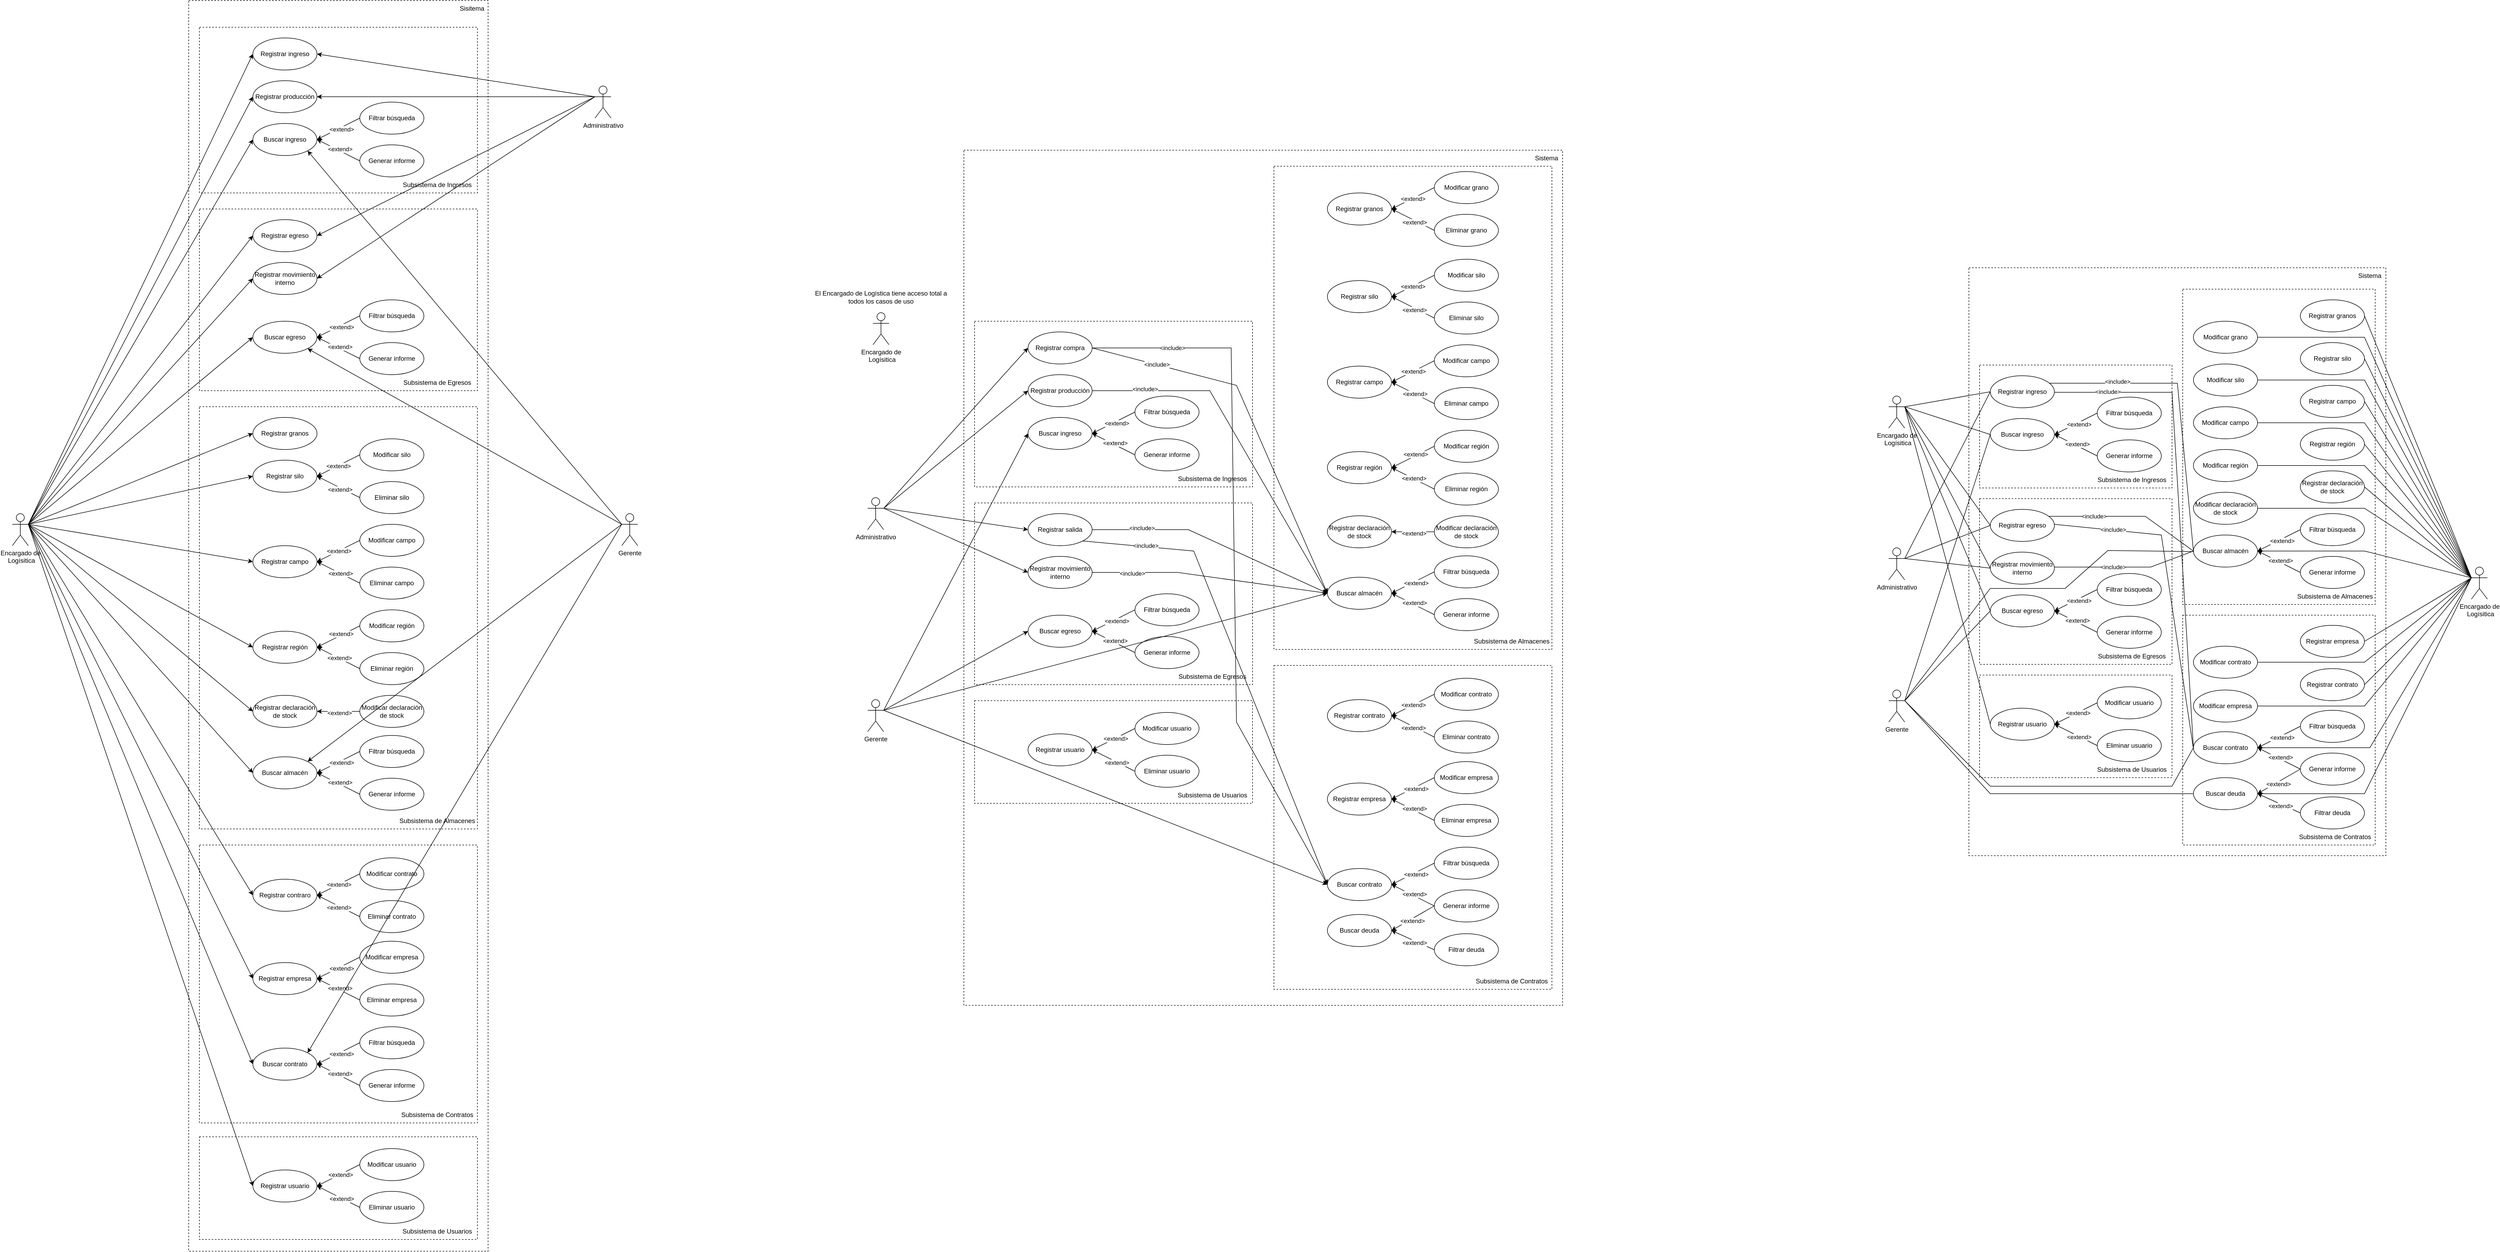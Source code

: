 <mxfile version="24.2.7" type="google">
  <diagram name="Página-1" id="9x9WpYbFsUdBsjrm1sKR">
    <mxGraphModel grid="1" page="0" gridSize="10" guides="1" tooltips="1" connect="1" arrows="1" fold="1" pageScale="1" pageWidth="827" pageHeight="1169" math="0" shadow="0">
      <root>
        <mxCell id="0" />
        <mxCell id="1" parent="0" />
        <mxCell id="MsxnQjkOtoa7HXYsfpHn-152" value="" style="rounded=0;whiteSpace=wrap;html=1;fillColor=none;dashed=1;" vertex="1" parent="1">
          <mxGeometry x="3460" y="1170" width="360" height="430" as="geometry" />
        </mxCell>
        <mxCell id="MsxnQjkOtoa7HXYsfpHn-180" value="" style="rounded=0;whiteSpace=wrap;html=1;fillColor=none;dashed=1;" vertex="1" parent="1">
          <mxGeometry x="3060" y="520" width="780" height="1100" as="geometry" />
        </mxCell>
        <mxCell id="MsxnQjkOtoa7HXYsfpHn-1" value="" style="rounded=0;whiteSpace=wrap;html=1;fillColor=none;dashed=1;" vertex="1" parent="1">
          <mxGeometry x="3080" y="952" width="360" height="310" as="geometry" />
        </mxCell>
        <mxCell id="MsxnQjkOtoa7HXYsfpHn-139" value="" style="rounded=0;whiteSpace=wrap;html=1;fillColor=none;dashed=1;" vertex="1" parent="1">
          <mxGeometry x="3460" y="560" width="360" height="590" as="geometry" />
        </mxCell>
        <mxCell id="lZ0gh5wrKH4DqTvYVH8m-61" value="" style="rounded=0;whiteSpace=wrap;html=1;fillColor=none;dashed=1;" vertex="1" parent="1">
          <mxGeometry x="1200" y="960" width="520" height="340" as="geometry" />
        </mxCell>
        <mxCell id="njxgGYZu6FmAm6EYacmO-48" value="" style="rounded=0;whiteSpace=wrap;html=1;fillColor=none;dashed=1;" vertex="1" parent="1">
          <mxGeometry x="-270" y="20" width="560" height="2340" as="geometry" />
        </mxCell>
        <mxCell id="njxgGYZu6FmAm6EYacmO-71" value="" style="rounded=0;whiteSpace=wrap;html=1;fillColor=none;dashed=1;" vertex="1" parent="1">
          <mxGeometry x="-250" y="1600" width="520" height="520" as="geometry" />
        </mxCell>
        <mxCell id="njxgGYZu6FmAm6EYacmO-52" value="" style="rounded=0;whiteSpace=wrap;html=1;fillColor=none;dashed=1;" vertex="1" parent="1">
          <mxGeometry x="-250" y="70" width="520" height="310" as="geometry" />
        </mxCell>
        <mxCell id="njxgGYZu6FmAm6EYacmO-50" value="Registrar ingreso" style="ellipse;whiteSpace=wrap;html=1;" vertex="1" parent="1">
          <mxGeometry x="-150" y="90" width="120" height="60" as="geometry" />
        </mxCell>
        <mxCell id="njxgGYZu6FmAm6EYacmO-51" value="Registrar producción" style="ellipse;whiteSpace=wrap;html=1;" vertex="1" parent="1">
          <mxGeometry x="-150" y="170" width="120" height="60" as="geometry" />
        </mxCell>
        <mxCell id="njxgGYZu6FmAm6EYacmO-53" value="" style="rounded=0;whiteSpace=wrap;html=1;fillColor=none;dashed=1;" vertex="1" parent="1">
          <mxGeometry x="-250" y="410" width="520" height="340" as="geometry" />
        </mxCell>
        <mxCell id="njxgGYZu6FmAm6EYacmO-54" value="Registrar egreso" style="ellipse;whiteSpace=wrap;html=1;" vertex="1" parent="1">
          <mxGeometry x="-150" y="430" width="120" height="60" as="geometry" />
        </mxCell>
        <mxCell id="njxgGYZu6FmAm6EYacmO-55" value="Registrar movimiento interno" style="ellipse;whiteSpace=wrap;html=1;" vertex="1" parent="1">
          <mxGeometry x="-150" y="510" width="120" height="60" as="geometry" />
        </mxCell>
        <mxCell id="njxgGYZu6FmAm6EYacmO-56" value="" style="rounded=0;whiteSpace=wrap;html=1;fillColor=none;dashed=1;" vertex="1" parent="1">
          <mxGeometry x="-250" y="780" width="520" height="790" as="geometry" />
        </mxCell>
        <mxCell id="njxgGYZu6FmAm6EYacmO-57" value="Registrar silo" style="ellipse;whiteSpace=wrap;html=1;" vertex="1" parent="1">
          <mxGeometry x="-150" y="880" width="120" height="60" as="geometry" />
        </mxCell>
        <mxCell id="njxgGYZu6FmAm6EYacmO-108" style="rounded=0;orthogonalLoop=1;jettySize=auto;html=1;entryX=1;entryY=0.5;entryDx=0;entryDy=0;exitX=0;exitY=0.5;exitDx=0;exitDy=0;" edge="1" parent="1" source="njxgGYZu6FmAm6EYacmO-58" target="njxgGYZu6FmAm6EYacmO-57">
          <mxGeometry relative="1" as="geometry" />
        </mxCell>
        <mxCell id="njxgGYZu6FmAm6EYacmO-127" value="&amp;lt;extend&amp;gt;" style="edgeLabel;html=1;align=center;verticalAlign=middle;resizable=0;points=[];" connectable="0" vertex="1" parent="njxgGYZu6FmAm6EYacmO-108">
          <mxGeometry x="-0.294" y="-2" relative="1" as="geometry">
            <mxPoint x="-11" y="8" as="offset" />
          </mxGeometry>
        </mxCell>
        <mxCell id="njxgGYZu6FmAm6EYacmO-58" value="Modificar silo" style="ellipse;whiteSpace=wrap;html=1;" vertex="1" parent="1">
          <mxGeometry x="50" y="840" width="120" height="60" as="geometry" />
        </mxCell>
        <mxCell id="njxgGYZu6FmAm6EYacmO-109" style="rounded=0;orthogonalLoop=1;jettySize=auto;html=1;entryX=1;entryY=0.5;entryDx=0;entryDy=0;exitX=0;exitY=0.5;exitDx=0;exitDy=0;" edge="1" parent="1" source="njxgGYZu6FmAm6EYacmO-59" target="njxgGYZu6FmAm6EYacmO-57">
          <mxGeometry relative="1" as="geometry" />
        </mxCell>
        <mxCell id="njxgGYZu6FmAm6EYacmO-128" value="&amp;lt;extend&amp;gt;" style="edgeLabel;html=1;align=center;verticalAlign=middle;resizable=0;points=[];" connectable="0" vertex="1" parent="njxgGYZu6FmAm6EYacmO-109">
          <mxGeometry x="-0.1" y="3" relative="1" as="geometry">
            <mxPoint as="offset" />
          </mxGeometry>
        </mxCell>
        <mxCell id="njxgGYZu6FmAm6EYacmO-59" value="Eliminar silo" style="ellipse;whiteSpace=wrap;html=1;" vertex="1" parent="1">
          <mxGeometry x="50" y="920" width="120" height="60" as="geometry" />
        </mxCell>
        <mxCell id="njxgGYZu6FmAm6EYacmO-60" value="Registrar campo" style="ellipse;whiteSpace=wrap;html=1;" vertex="1" parent="1">
          <mxGeometry x="-150" y="1040" width="120" height="60" as="geometry" />
        </mxCell>
        <mxCell id="njxgGYZu6FmAm6EYacmO-61" value="Modificar campo" style="ellipse;whiteSpace=wrap;html=1;" vertex="1" parent="1">
          <mxGeometry x="50" y="1000" width="120" height="60" as="geometry" />
        </mxCell>
        <mxCell id="njxgGYZu6FmAm6EYacmO-62" value="Eliminar campo" style="ellipse;whiteSpace=wrap;html=1;" vertex="1" parent="1">
          <mxGeometry x="50" y="1080" width="120" height="60" as="geometry" />
        </mxCell>
        <mxCell id="njxgGYZu6FmAm6EYacmO-63" value="Registrar región" style="ellipse;whiteSpace=wrap;html=1;" vertex="1" parent="1">
          <mxGeometry x="-150" y="1200" width="120" height="60" as="geometry" />
        </mxCell>
        <mxCell id="njxgGYZu6FmAm6EYacmO-64" value="Modificar región" style="ellipse;whiteSpace=wrap;html=1;" vertex="1" parent="1">
          <mxGeometry x="50" y="1160" width="120" height="60" as="geometry" />
        </mxCell>
        <mxCell id="njxgGYZu6FmAm6EYacmO-65" value="Eliminar región" style="ellipse;whiteSpace=wrap;html=1;" vertex="1" parent="1">
          <mxGeometry x="50" y="1240" width="120" height="60" as="geometry" />
        </mxCell>
        <mxCell id="njxgGYZu6FmAm6EYacmO-66" value="Registrar declaración de stock" style="ellipse;whiteSpace=wrap;html=1;" vertex="1" parent="1">
          <mxGeometry x="-150" y="1320" width="120" height="60" as="geometry" />
        </mxCell>
        <mxCell id="njxgGYZu6FmAm6EYacmO-114" style="edgeStyle=orthogonalEdgeStyle;rounded=0;orthogonalLoop=1;jettySize=auto;html=1;" edge="1" parent="1" source="njxgGYZu6FmAm6EYacmO-67" target="njxgGYZu6FmAm6EYacmO-66">
          <mxGeometry relative="1" as="geometry" />
        </mxCell>
        <mxCell id="njxgGYZu6FmAm6EYacmO-133" value="&amp;lt;extend&amp;gt;" style="edgeLabel;html=1;align=center;verticalAlign=middle;resizable=0;points=[];" connectable="0" vertex="1" parent="njxgGYZu6FmAm6EYacmO-114">
          <mxGeometry x="-0.047" y="3" relative="1" as="geometry">
            <mxPoint as="offset" />
          </mxGeometry>
        </mxCell>
        <mxCell id="njxgGYZu6FmAm6EYacmO-67" value="Modificar declaración de stock" style="ellipse;whiteSpace=wrap;html=1;" vertex="1" parent="1">
          <mxGeometry x="50" y="1320" width="120" height="60" as="geometry" />
        </mxCell>
        <mxCell id="njxgGYZu6FmAm6EYacmO-68" value="Registrar contraro" style="ellipse;whiteSpace=wrap;html=1;" vertex="1" parent="1">
          <mxGeometry x="-150" y="1664" width="120" height="60" as="geometry" />
        </mxCell>
        <mxCell id="njxgGYZu6FmAm6EYacmO-69" value="Modificar contrato" style="ellipse;whiteSpace=wrap;html=1;" vertex="1" parent="1">
          <mxGeometry x="50" y="1624" width="120" height="60" as="geometry" />
        </mxCell>
        <mxCell id="njxgGYZu6FmAm6EYacmO-70" value="Eliminar contrato" style="ellipse;whiteSpace=wrap;html=1;" vertex="1" parent="1">
          <mxGeometry x="50" y="1704" width="120" height="60" as="geometry" />
        </mxCell>
        <mxCell id="njxgGYZu6FmAm6EYacmO-72" value="Registrar empresa" style="ellipse;whiteSpace=wrap;html=1;" vertex="1" parent="1">
          <mxGeometry x="-150" y="1820" width="120" height="60" as="geometry" />
        </mxCell>
        <mxCell id="njxgGYZu6FmAm6EYacmO-73" value="Modificar empresa" style="ellipse;whiteSpace=wrap;html=1;" vertex="1" parent="1">
          <mxGeometry x="50" y="1780" width="120" height="60" as="geometry" />
        </mxCell>
        <mxCell id="njxgGYZu6FmAm6EYacmO-74" value="Eliminar empresa" style="ellipse;whiteSpace=wrap;html=1;" vertex="1" parent="1">
          <mxGeometry x="50" y="1860" width="120" height="60" as="geometry" />
        </mxCell>
        <mxCell id="njxgGYZu6FmAm6EYacmO-75" value="" style="rounded=0;whiteSpace=wrap;html=1;fillColor=none;dashed=1;" vertex="1" parent="1">
          <mxGeometry x="-250" y="2146" width="520" height="192" as="geometry" />
        </mxCell>
        <mxCell id="njxgGYZu6FmAm6EYacmO-77" value="Registrar usuario" style="ellipse;whiteSpace=wrap;html=1;" vertex="1" parent="1">
          <mxGeometry x="-150" y="2208" width="120" height="60" as="geometry" />
        </mxCell>
        <mxCell id="njxgGYZu6FmAm6EYacmO-78" value="Modificar usuario" style="ellipse;whiteSpace=wrap;html=1;" vertex="1" parent="1">
          <mxGeometry x="50" y="2168" width="120" height="60" as="geometry" />
        </mxCell>
        <mxCell id="njxgGYZu6FmAm6EYacmO-79" value="Eliminar usuario" style="ellipse;whiteSpace=wrap;html=1;" vertex="1" parent="1">
          <mxGeometry x="50" y="2248" width="120" height="60" as="geometry" />
        </mxCell>
        <mxCell id="njxgGYZu6FmAm6EYacmO-81" value="Administrativo" style="shape=umlActor;verticalLabelPosition=bottom;verticalAlign=top;html=1;outlineConnect=0;" vertex="1" parent="1">
          <mxGeometry x="490" y="180" width="30" height="60" as="geometry" />
        </mxCell>
        <mxCell id="njxgGYZu6FmAm6EYacmO-86" style="rounded=0;orthogonalLoop=1;jettySize=auto;html=1;exitX=0;exitY=0.333;exitDx=0;exitDy=0;exitPerimeter=0;entryX=1;entryY=0.5;entryDx=0;entryDy=0;" edge="1" parent="1" source="njxgGYZu6FmAm6EYacmO-81" target="njxgGYZu6FmAm6EYacmO-50">
          <mxGeometry relative="1" as="geometry">
            <mxPoint x="-320" y="348" as="sourcePoint" />
            <mxPoint x="-40" y="130" as="targetPoint" />
          </mxGeometry>
        </mxCell>
        <mxCell id="njxgGYZu6FmAm6EYacmO-87" style="rounded=0;orthogonalLoop=1;jettySize=auto;html=1;entryX=1;entryY=0.5;entryDx=0;entryDy=0;exitX=0;exitY=0.333;exitDx=0;exitDy=0;exitPerimeter=0;" edge="1" parent="1" source="njxgGYZu6FmAm6EYacmO-81" target="njxgGYZu6FmAm6EYacmO-51">
          <mxGeometry relative="1" as="geometry">
            <mxPoint x="-310" y="368" as="sourcePoint" />
            <mxPoint x="-50" y="290" as="targetPoint" />
          </mxGeometry>
        </mxCell>
        <mxCell id="njxgGYZu6FmAm6EYacmO-88" style="rounded=0;orthogonalLoop=1;jettySize=auto;html=1;entryX=1;entryY=0.5;entryDx=0;entryDy=0;exitX=0;exitY=0.333;exitDx=0;exitDy=0;exitPerimeter=0;" edge="1" parent="1" source="njxgGYZu6FmAm6EYacmO-81" target="njxgGYZu6FmAm6EYacmO-54">
          <mxGeometry relative="1" as="geometry">
            <mxPoint x="-320" y="360" as="sourcePoint" />
            <mxPoint x="-40" y="300" as="targetPoint" />
          </mxGeometry>
        </mxCell>
        <mxCell id="njxgGYZu6FmAm6EYacmO-89" style="rounded=0;orthogonalLoop=1;jettySize=auto;html=1;entryX=1;entryY=0.5;entryDx=0;entryDy=0;exitX=0;exitY=0.333;exitDx=0;exitDy=0;exitPerimeter=0;" edge="1" parent="1" source="njxgGYZu6FmAm6EYacmO-81" target="njxgGYZu6FmAm6EYacmO-55">
          <mxGeometry relative="1" as="geometry">
            <mxPoint x="-310" y="370" as="sourcePoint" />
            <mxPoint x="-30" y="310" as="targetPoint" />
          </mxGeometry>
        </mxCell>
        <mxCell id="njxgGYZu6FmAm6EYacmO-90" value="Encargado de&lt;div&gt;&amp;nbsp;Logísitica&lt;/div&gt;" style="shape=umlActor;verticalLabelPosition=bottom;verticalAlign=top;html=1;outlineConnect=0;" vertex="1" parent="1">
          <mxGeometry x="-600" y="980" width="30" height="60" as="geometry" />
        </mxCell>
        <mxCell id="njxgGYZu6FmAm6EYacmO-92" style="rounded=0;orthogonalLoop=1;jettySize=auto;html=1;entryX=0;entryY=0.5;entryDx=0;entryDy=0;exitX=1;exitY=0.333;exitDx=0;exitDy=0;exitPerimeter=0;" edge="1" parent="1" source="njxgGYZu6FmAm6EYacmO-90" target="njxgGYZu6FmAm6EYacmO-57">
          <mxGeometry relative="1" as="geometry">
            <mxPoint x="-520" y="610" as="sourcePoint" />
            <mxPoint x="-250" y="760" as="targetPoint" />
          </mxGeometry>
        </mxCell>
        <mxCell id="njxgGYZu6FmAm6EYacmO-93" style="rounded=0;orthogonalLoop=1;jettySize=auto;html=1;entryX=0;entryY=0.5;entryDx=0;entryDy=0;exitX=1;exitY=0.333;exitDx=0;exitDy=0;exitPerimeter=0;" edge="1" parent="1" source="njxgGYZu6FmAm6EYacmO-90" target="njxgGYZu6FmAm6EYacmO-60">
          <mxGeometry relative="1" as="geometry">
            <mxPoint x="-310" y="920" as="sourcePoint" />
            <mxPoint x="-140" y="770" as="targetPoint" />
          </mxGeometry>
        </mxCell>
        <mxCell id="njxgGYZu6FmAm6EYacmO-94" style="rounded=0;orthogonalLoop=1;jettySize=auto;html=1;entryX=0;entryY=0.5;entryDx=0;entryDy=0;exitX=1;exitY=0.333;exitDx=0;exitDy=0;exitPerimeter=0;" edge="1" parent="1" source="njxgGYZu6FmAm6EYacmO-90" target="njxgGYZu6FmAm6EYacmO-63">
          <mxGeometry relative="1" as="geometry">
            <mxPoint x="-300" y="930" as="sourcePoint" />
            <mxPoint x="-130" y="780" as="targetPoint" />
          </mxGeometry>
        </mxCell>
        <mxCell id="njxgGYZu6FmAm6EYacmO-95" style="rounded=0;orthogonalLoop=1;jettySize=auto;html=1;entryX=0;entryY=0.5;entryDx=0;entryDy=0;exitX=1;exitY=0.333;exitDx=0;exitDy=0;exitPerimeter=0;" edge="1" parent="1" source="njxgGYZu6FmAm6EYacmO-90" target="njxgGYZu6FmAm6EYacmO-66">
          <mxGeometry relative="1" as="geometry">
            <mxPoint x="-290" y="940" as="sourcePoint" />
            <mxPoint x="-120" y="790" as="targetPoint" />
          </mxGeometry>
        </mxCell>
        <mxCell id="njxgGYZu6FmAm6EYacmO-96" style="rounded=0;orthogonalLoop=1;jettySize=auto;html=1;entryX=0;entryY=0.5;entryDx=0;entryDy=0;exitX=1;exitY=0.333;exitDx=0;exitDy=0;exitPerimeter=0;" edge="1" parent="1" source="njxgGYZu6FmAm6EYacmO-90" target="njxgGYZu6FmAm6EYacmO-68">
          <mxGeometry relative="1" as="geometry">
            <mxPoint x="-320" y="980" as="sourcePoint" />
            <mxPoint x="-110" y="780" as="targetPoint" />
          </mxGeometry>
        </mxCell>
        <mxCell id="njxgGYZu6FmAm6EYacmO-97" style="rounded=0;orthogonalLoop=1;jettySize=auto;html=1;entryX=0;entryY=0.5;entryDx=0;entryDy=0;exitX=1;exitY=0.333;exitDx=0;exitDy=0;exitPerimeter=0;" edge="1" parent="1" source="njxgGYZu6FmAm6EYacmO-90" target="njxgGYZu6FmAm6EYacmO-72">
          <mxGeometry relative="1" as="geometry">
            <mxPoint x="-270" y="940" as="sourcePoint" />
            <mxPoint x="-100" y="790" as="targetPoint" />
          </mxGeometry>
        </mxCell>
        <mxCell id="njxgGYZu6FmAm6EYacmO-98" style="rounded=0;orthogonalLoop=1;jettySize=auto;html=1;entryX=0;entryY=0.5;entryDx=0;entryDy=0;exitX=1;exitY=0.333;exitDx=0;exitDy=0;exitPerimeter=0;" edge="1" parent="1" source="njxgGYZu6FmAm6EYacmO-90" target="njxgGYZu6FmAm6EYacmO-77">
          <mxGeometry relative="1" as="geometry">
            <mxPoint x="-260" y="940" as="sourcePoint" />
            <mxPoint x="-90" y="790" as="targetPoint" />
          </mxGeometry>
        </mxCell>
        <mxCell id="njxgGYZu6FmAm6EYacmO-100" style="rounded=0;orthogonalLoop=1;jettySize=auto;html=1;entryX=0;entryY=0.5;entryDx=0;entryDy=0;exitX=1;exitY=0.333;exitDx=0;exitDy=0;exitPerimeter=0;" edge="1" parent="1" source="njxgGYZu6FmAm6EYacmO-90" target="njxgGYZu6FmAm6EYacmO-55">
          <mxGeometry relative="1" as="geometry">
            <mxPoint x="-550" y="1210" as="sourcePoint" />
            <mxPoint x="-140" y="770" as="targetPoint" />
          </mxGeometry>
        </mxCell>
        <mxCell id="njxgGYZu6FmAm6EYacmO-101" style="rounded=0;orthogonalLoop=1;jettySize=auto;html=1;entryX=0;entryY=0.5;entryDx=0;entryDy=0;exitX=1;exitY=0.333;exitDx=0;exitDy=0;exitPerimeter=0;" edge="1" parent="1" source="njxgGYZu6FmAm6EYacmO-90" target="njxgGYZu6FmAm6EYacmO-54">
          <mxGeometry relative="1" as="geometry">
            <mxPoint x="-540" y="1220" as="sourcePoint" />
            <mxPoint x="-130" y="780" as="targetPoint" />
          </mxGeometry>
        </mxCell>
        <mxCell id="njxgGYZu6FmAm6EYacmO-102" style="rounded=0;orthogonalLoop=1;jettySize=auto;html=1;entryX=0;entryY=0.5;entryDx=0;entryDy=0;exitX=1;exitY=0.333;exitDx=0;exitDy=0;exitPerimeter=0;" edge="1" parent="1" source="njxgGYZu6FmAm6EYacmO-90" target="njxgGYZu6FmAm6EYacmO-51">
          <mxGeometry relative="1" as="geometry">
            <mxPoint x="-530" y="1230" as="sourcePoint" />
            <mxPoint x="-120" y="790" as="targetPoint" />
          </mxGeometry>
        </mxCell>
        <mxCell id="njxgGYZu6FmAm6EYacmO-103" style="rounded=0;orthogonalLoop=1;jettySize=auto;html=1;entryX=0;entryY=0.5;entryDx=0;entryDy=0;exitX=1;exitY=0.333;exitDx=0;exitDy=0;exitPerimeter=0;" edge="1" parent="1" source="njxgGYZu6FmAm6EYacmO-90" target="njxgGYZu6FmAm6EYacmO-50">
          <mxGeometry relative="1" as="geometry">
            <mxPoint x="-520" y="1240" as="sourcePoint" />
            <mxPoint x="-110" y="800" as="targetPoint" />
          </mxGeometry>
        </mxCell>
        <mxCell id="njxgGYZu6FmAm6EYacmO-106" value="Gerente" style="shape=umlActor;verticalLabelPosition=bottom;verticalAlign=top;html=1;outlineConnect=0;" vertex="1" parent="1">
          <mxGeometry x="540" y="980" width="30" height="60" as="geometry" />
        </mxCell>
        <mxCell id="njxgGYZu6FmAm6EYacmO-110" style="rounded=0;orthogonalLoop=1;jettySize=auto;html=1;entryX=1;entryY=0.5;entryDx=0;entryDy=0;exitX=0;exitY=0.5;exitDx=0;exitDy=0;" edge="1" parent="1">
          <mxGeometry relative="1" as="geometry">
            <mxPoint x="50" y="1030" as="sourcePoint" />
            <mxPoint x="-30" y="1070" as="targetPoint" />
          </mxGeometry>
        </mxCell>
        <mxCell id="njxgGYZu6FmAm6EYacmO-129" value="&amp;lt;extend&amp;gt;" style="edgeLabel;html=1;align=center;verticalAlign=middle;resizable=0;points=[];" connectable="0" vertex="1" parent="njxgGYZu6FmAm6EYacmO-110">
          <mxGeometry x="-0.027" relative="1" as="geometry">
            <mxPoint as="offset" />
          </mxGeometry>
        </mxCell>
        <mxCell id="njxgGYZu6FmAm6EYacmO-111" style="rounded=0;orthogonalLoop=1;jettySize=auto;html=1;entryX=1;entryY=0.5;entryDx=0;entryDy=0;exitX=0;exitY=0.5;exitDx=0;exitDy=0;" edge="1" parent="1">
          <mxGeometry relative="1" as="geometry">
            <mxPoint x="50" y="1110" as="sourcePoint" />
            <mxPoint x="-30" y="1070" as="targetPoint" />
          </mxGeometry>
        </mxCell>
        <mxCell id="njxgGYZu6FmAm6EYacmO-130" value="&amp;lt;extend&amp;gt;" style="edgeLabel;html=1;align=center;verticalAlign=middle;resizable=0;points=[];" connectable="0" vertex="1" parent="njxgGYZu6FmAm6EYacmO-111">
          <mxGeometry x="-0.078" y="-1" relative="1" as="geometry">
            <mxPoint y="1" as="offset" />
          </mxGeometry>
        </mxCell>
        <mxCell id="njxgGYZu6FmAm6EYacmO-112" style="rounded=0;orthogonalLoop=1;jettySize=auto;html=1;entryX=1;entryY=0.5;entryDx=0;entryDy=0;exitX=0;exitY=0.5;exitDx=0;exitDy=0;" edge="1" parent="1">
          <mxGeometry relative="1" as="geometry">
            <mxPoint x="50" y="1190" as="sourcePoint" />
            <mxPoint x="-30" y="1230" as="targetPoint" />
          </mxGeometry>
        </mxCell>
        <mxCell id="njxgGYZu6FmAm6EYacmO-131" value="&amp;lt;extend&amp;gt;" style="edgeLabel;html=1;align=center;verticalAlign=middle;resizable=0;points=[];" connectable="0" vertex="1" parent="njxgGYZu6FmAm6EYacmO-112">
          <mxGeometry x="-0.153" y="-3" relative="1" as="geometry">
            <mxPoint as="offset" />
          </mxGeometry>
        </mxCell>
        <mxCell id="njxgGYZu6FmAm6EYacmO-113" style="rounded=0;orthogonalLoop=1;jettySize=auto;html=1;entryX=1;entryY=0.5;entryDx=0;entryDy=0;exitX=0;exitY=0.5;exitDx=0;exitDy=0;" edge="1" parent="1">
          <mxGeometry relative="1" as="geometry">
            <mxPoint x="50" y="1270" as="sourcePoint" />
            <mxPoint x="-30" y="1230" as="targetPoint" />
          </mxGeometry>
        </mxCell>
        <mxCell id="njxgGYZu6FmAm6EYacmO-132" value="&amp;lt;extend&amp;gt;" style="edgeLabel;html=1;align=center;verticalAlign=middle;resizable=0;points=[];" connectable="0" vertex="1" parent="njxgGYZu6FmAm6EYacmO-113">
          <mxGeometry x="-0.011" y="-2" relative="1" as="geometry">
            <mxPoint y="1" as="offset" />
          </mxGeometry>
        </mxCell>
        <mxCell id="njxgGYZu6FmAm6EYacmO-115" style="rounded=0;orthogonalLoop=1;jettySize=auto;html=1;entryX=1;entryY=0.5;entryDx=0;entryDy=0;exitX=0;exitY=0.5;exitDx=0;exitDy=0;" edge="1" parent="1">
          <mxGeometry relative="1" as="geometry">
            <mxPoint x="50" y="1654" as="sourcePoint" />
            <mxPoint x="-30" y="1694" as="targetPoint" />
          </mxGeometry>
        </mxCell>
        <mxCell id="njxgGYZu6FmAm6EYacmO-134" value="&amp;lt;extend&amp;gt;" style="edgeLabel;html=1;align=center;verticalAlign=middle;resizable=0;points=[];" connectable="0" vertex="1" parent="njxgGYZu6FmAm6EYacmO-115">
          <mxGeometry x="-0.03" relative="1" as="geometry">
            <mxPoint as="offset" />
          </mxGeometry>
        </mxCell>
        <mxCell id="njxgGYZu6FmAm6EYacmO-116" style="rounded=0;orthogonalLoop=1;jettySize=auto;html=1;entryX=1;entryY=0.5;entryDx=0;entryDy=0;exitX=0;exitY=0.5;exitDx=0;exitDy=0;" edge="1" parent="1">
          <mxGeometry relative="1" as="geometry">
            <mxPoint x="50" y="1734" as="sourcePoint" />
            <mxPoint x="-30" y="1694" as="targetPoint" />
          </mxGeometry>
        </mxCell>
        <mxCell id="njxgGYZu6FmAm6EYacmO-135" value="&amp;lt;extend&amp;gt;" style="edgeLabel;html=1;align=center;verticalAlign=middle;resizable=0;points=[];" connectable="0" vertex="1" parent="njxgGYZu6FmAm6EYacmO-116">
          <mxGeometry x="-0.053" y="2" relative="1" as="geometry">
            <mxPoint as="offset" />
          </mxGeometry>
        </mxCell>
        <mxCell id="njxgGYZu6FmAm6EYacmO-117" style="rounded=0;orthogonalLoop=1;jettySize=auto;html=1;entryX=1;entryY=0.5;entryDx=0;entryDy=0;exitX=0;exitY=0.5;exitDx=0;exitDy=0;" edge="1" parent="1">
          <mxGeometry relative="1" as="geometry">
            <mxPoint x="50" y="1810" as="sourcePoint" />
            <mxPoint x="-30" y="1850" as="targetPoint" />
          </mxGeometry>
        </mxCell>
        <mxCell id="njxgGYZu6FmAm6EYacmO-136" value="&amp;lt;extend&amp;gt;" style="edgeLabel;html=1;align=center;verticalAlign=middle;resizable=0;points=[];" connectable="0" vertex="1" parent="njxgGYZu6FmAm6EYacmO-117">
          <mxGeometry x="-0.108" y="3" relative="1" as="geometry">
            <mxPoint as="offset" />
          </mxGeometry>
        </mxCell>
        <mxCell id="njxgGYZu6FmAm6EYacmO-118" style="rounded=0;orthogonalLoop=1;jettySize=auto;html=1;entryX=1;entryY=0.5;entryDx=0;entryDy=0;exitX=0;exitY=0.5;exitDx=0;exitDy=0;" edge="1" parent="1">
          <mxGeometry relative="1" as="geometry">
            <mxPoint x="50" y="1890" as="sourcePoint" />
            <mxPoint x="-30" y="1850" as="targetPoint" />
          </mxGeometry>
        </mxCell>
        <mxCell id="njxgGYZu6FmAm6EYacmO-137" value="&amp;lt;extend&amp;gt;" style="edgeLabel;html=1;align=center;verticalAlign=middle;resizable=0;points=[];" connectable="0" vertex="1" parent="njxgGYZu6FmAm6EYacmO-118">
          <mxGeometry x="-0.034" y="-3" relative="1" as="geometry">
            <mxPoint as="offset" />
          </mxGeometry>
        </mxCell>
        <mxCell id="njxgGYZu6FmAm6EYacmO-119" style="rounded=0;orthogonalLoop=1;jettySize=auto;html=1;entryX=1;entryY=0.5;entryDx=0;entryDy=0;exitX=0;exitY=0.5;exitDx=0;exitDy=0;" edge="1" parent="1">
          <mxGeometry relative="1" as="geometry">
            <mxPoint x="50" y="2198" as="sourcePoint" />
            <mxPoint x="-30" y="2238" as="targetPoint" />
          </mxGeometry>
        </mxCell>
        <mxCell id="njxgGYZu6FmAm6EYacmO-138" value="&amp;lt;extend&amp;gt;" style="edgeLabel;html=1;align=center;verticalAlign=middle;resizable=0;points=[];" connectable="0" vertex="1" parent="njxgGYZu6FmAm6EYacmO-119">
          <mxGeometry x="-0.094" y="1" relative="1" as="geometry">
            <mxPoint as="offset" />
          </mxGeometry>
        </mxCell>
        <mxCell id="njxgGYZu6FmAm6EYacmO-120" style="rounded=0;orthogonalLoop=1;jettySize=auto;html=1;entryX=1;entryY=0.5;entryDx=0;entryDy=0;exitX=0;exitY=0.5;exitDx=0;exitDy=0;" edge="1" parent="1">
          <mxGeometry relative="1" as="geometry">
            <mxPoint x="50" y="2278" as="sourcePoint" />
            <mxPoint x="-30" y="2238" as="targetPoint" />
          </mxGeometry>
        </mxCell>
        <mxCell id="njxgGYZu6FmAm6EYacmO-139" value="&amp;lt;extend&amp;gt;" style="edgeLabel;html=1;align=center;verticalAlign=middle;resizable=0;points=[];" connectable="0" vertex="1" parent="njxgGYZu6FmAm6EYacmO-120">
          <mxGeometry x="-0.145" relative="1" as="geometry">
            <mxPoint y="1" as="offset" />
          </mxGeometry>
        </mxCell>
        <mxCell id="njxgGYZu6FmAm6EYacmO-121" value="Sisitema" style="text;html=1;align=center;verticalAlign=middle;whiteSpace=wrap;rounded=0;" vertex="1" parent="1">
          <mxGeometry x="230" y="20" width="60" height="30" as="geometry" />
        </mxCell>
        <mxCell id="njxgGYZu6FmAm6EYacmO-122" value="Subsistema de Ingresos" style="text;html=1;align=center;verticalAlign=middle;whiteSpace=wrap;rounded=0;" vertex="1" parent="1">
          <mxGeometry x="120" y="350" width="150" height="30" as="geometry" />
        </mxCell>
        <mxCell id="njxgGYZu6FmAm6EYacmO-123" value="Subsistema de Egresos&lt;span style=&quot;color: rgba(0, 0, 0, 0); font-family: monospace; font-size: 0px; text-align: start; text-wrap: nowrap;&quot;&gt;%3CmxGraphModel%3E%3Croot%3E%3CmxCell%20id%3D%220%22%2F%3E%3CmxCell%20id%3D%221%22%20parent%3D%220%22%2F%3E%3CmxCell%20id%3D%222%22%20value%3D%22Subsistema%20de%20Ingresos%22%20style%3D%22text%3Bhtml%3D1%3Balign%3Dcenter%3BverticalAlign%3Dmiddle%3BwhiteSpace%3Dwrap%3Brounded%3D0%3B%22%20vertex%3D%221%22%20parent%3D%221%22%3E%3CmxGeometry%20x%3D%22550%22%20y%3D%22750%22%20width%3D%22150%22%20height%3D%2230%22%20as%3D%22geometry%22%2F%3E%3C%2FmxCell%3E%3C%2Froot%3E%3C%2FmxGraphModel%3E&lt;/span&gt;" style="text;html=1;align=center;verticalAlign=middle;whiteSpace=wrap;rounded=0;" vertex="1" parent="1">
          <mxGeometry x="120" y="720" width="150" height="30" as="geometry" />
        </mxCell>
        <mxCell id="njxgGYZu6FmAm6EYacmO-124" value="Subsistema de Almacenes" style="text;html=1;align=center;verticalAlign=middle;whiteSpace=wrap;rounded=0;" vertex="1" parent="1">
          <mxGeometry x="120" y="1540" width="150" height="30" as="geometry" />
        </mxCell>
        <mxCell id="njxgGYZu6FmAm6EYacmO-125" value="Subsistema de Contratos" style="text;html=1;align=center;verticalAlign=middle;whiteSpace=wrap;rounded=0;" vertex="1" parent="1">
          <mxGeometry x="120" y="2090" width="150" height="30" as="geometry" />
        </mxCell>
        <mxCell id="njxgGYZu6FmAm6EYacmO-126" value="Subsistema de Usuarios" style="text;html=1;align=center;verticalAlign=middle;whiteSpace=wrap;rounded=0;" vertex="1" parent="1">
          <mxGeometry x="120" y="2308" width="150" height="30" as="geometry" />
        </mxCell>
        <mxCell id="4oRvghn-K44_Jk3WKabc-1" value="Registrar granos" style="ellipse;whiteSpace=wrap;html=1;" vertex="1" parent="1">
          <mxGeometry x="-150" y="800" width="120" height="60" as="geometry" />
        </mxCell>
        <mxCell id="4oRvghn-K44_Jk3WKabc-2" value="Buscar contrato" style="ellipse;whiteSpace=wrap;html=1;" vertex="1" parent="1">
          <mxGeometry x="-150" y="1980" width="120" height="60" as="geometry" />
        </mxCell>
        <mxCell id="4oRvghn-K44_Jk3WKabc-7" style="rounded=0;orthogonalLoop=1;jettySize=auto;html=1;entryX=0;entryY=0.5;entryDx=0;entryDy=0;exitX=1;exitY=0.333;exitDx=0;exitDy=0;exitPerimeter=0;" edge="1" parent="1" source="njxgGYZu6FmAm6EYacmO-90" target="lZ0gh5wrKH4DqTvYVH8m-26">
          <mxGeometry relative="1" as="geometry">
            <mxPoint x="-560" y="1010" as="sourcePoint" />
            <mxPoint x="-50" y="310" as="targetPoint" />
          </mxGeometry>
        </mxCell>
        <mxCell id="4oRvghn-K44_Jk3WKabc-8" style="rounded=0;orthogonalLoop=1;jettySize=auto;html=1;entryX=1;entryY=1;entryDx=0;entryDy=0;exitX=0;exitY=0.333;exitDx=0;exitDy=0;exitPerimeter=0;" edge="1" parent="1" source="njxgGYZu6FmAm6EYacmO-106" target="lZ0gh5wrKH4DqTvYVH8m-26">
          <mxGeometry relative="1" as="geometry">
            <mxPoint x="-550" y="1020" as="sourcePoint" />
            <mxPoint x="70" y="310" as="targetPoint" />
          </mxGeometry>
        </mxCell>
        <mxCell id="4oRvghn-K44_Jk3WKabc-9" style="rounded=0;orthogonalLoop=1;jettySize=auto;html=1;entryX=0;entryY=0.5;entryDx=0;entryDy=0;exitX=1;exitY=0.333;exitDx=0;exitDy=0;exitPerimeter=0;" edge="1" parent="1" source="njxgGYZu6FmAm6EYacmO-90" target="lZ0gh5wrKH4DqTvYVH8m-19">
          <mxGeometry relative="1" as="geometry">
            <mxPoint x="-540" y="1030" as="sourcePoint" />
            <mxPoint x="-50" y="590" as="targetPoint" />
          </mxGeometry>
        </mxCell>
        <mxCell id="4oRvghn-K44_Jk3WKabc-10" style="rounded=0;orthogonalLoop=1;jettySize=auto;html=1;entryX=1;entryY=1;entryDx=0;entryDy=0;exitX=0;exitY=0.333;exitDx=0;exitDy=0;exitPerimeter=0;" edge="1" parent="1" source="njxgGYZu6FmAm6EYacmO-106" target="lZ0gh5wrKH4DqTvYVH8m-19">
          <mxGeometry relative="1" as="geometry">
            <mxPoint x="-560" y="1010" as="sourcePoint" />
            <mxPoint x="70" y="590" as="targetPoint" />
          </mxGeometry>
        </mxCell>
        <mxCell id="4oRvghn-K44_Jk3WKabc-11" style="rounded=0;orthogonalLoop=1;jettySize=auto;html=1;entryX=0;entryY=0.5;entryDx=0;entryDy=0;exitX=1;exitY=0.333;exitDx=0;exitDy=0;exitPerimeter=0;" edge="1" parent="1" source="njxgGYZu6FmAm6EYacmO-90" target="4oRvghn-K44_Jk3WKabc-1">
          <mxGeometry relative="1" as="geometry">
            <mxPoint x="-550" y="1020" as="sourcePoint" />
            <mxPoint x="-30" y="610" as="targetPoint" />
          </mxGeometry>
        </mxCell>
        <mxCell id="4oRvghn-K44_Jk3WKabc-12" style="rounded=0;orthogonalLoop=1;jettySize=auto;html=1;entryX=0;entryY=0.5;entryDx=0;entryDy=0;exitX=1;exitY=0.333;exitDx=0;exitDy=0;exitPerimeter=0;" edge="1" parent="1" source="njxgGYZu6FmAm6EYacmO-90" target="lZ0gh5wrKH4DqTvYVH8m-12">
          <mxGeometry relative="1" as="geometry">
            <mxPoint x="-540" y="1030" as="sourcePoint" />
            <mxPoint x="-150" y="1340" as="targetPoint" />
          </mxGeometry>
        </mxCell>
        <mxCell id="4oRvghn-K44_Jk3WKabc-13" style="rounded=0;orthogonalLoop=1;jettySize=auto;html=1;entryX=1;entryY=0;entryDx=0;entryDy=0;exitX=0;exitY=0.333;exitDx=0;exitDy=0;exitPerimeter=0;" edge="1" parent="1" source="njxgGYZu6FmAm6EYacmO-106" target="lZ0gh5wrKH4DqTvYVH8m-12">
          <mxGeometry relative="1" as="geometry">
            <mxPoint x="-530" y="1040" as="sourcePoint" />
            <mxPoint x="-30" y="1340" as="targetPoint" />
          </mxGeometry>
        </mxCell>
        <mxCell id="4oRvghn-K44_Jk3WKabc-14" style="rounded=0;orthogonalLoop=1;jettySize=auto;html=1;entryX=0;entryY=0.5;entryDx=0;entryDy=0;exitX=1;exitY=0.333;exitDx=0;exitDy=0;exitPerimeter=0;" edge="1" parent="1" source="njxgGYZu6FmAm6EYacmO-90" target="4oRvghn-K44_Jk3WKabc-2">
          <mxGeometry relative="1" as="geometry">
            <mxPoint x="-560" y="1010" as="sourcePoint" />
            <mxPoint x="-40" y="1350" as="targetPoint" />
          </mxGeometry>
        </mxCell>
        <mxCell id="4oRvghn-K44_Jk3WKabc-15" style="rounded=0;orthogonalLoop=1;jettySize=auto;html=1;entryX=1;entryY=0;entryDx=0;entryDy=0;exitX=0;exitY=0.333;exitDx=0;exitDy=0;exitPerimeter=0;" edge="1" parent="1" source="njxgGYZu6FmAm6EYacmO-106" target="4oRvghn-K44_Jk3WKabc-2">
          <mxGeometry relative="1" as="geometry">
            <mxPoint x="-550" y="1020" as="sourcePoint" />
            <mxPoint x="-30" y="1360" as="targetPoint" />
          </mxGeometry>
        </mxCell>
        <mxCell id="lZ0gh5wrKH4DqTvYVH8m-6" value="Filtrar búsqueda" style="ellipse;whiteSpace=wrap;html=1;" vertex="1" parent="1">
          <mxGeometry x="50" y="1940" width="120" height="60" as="geometry" />
        </mxCell>
        <mxCell id="lZ0gh5wrKH4DqTvYVH8m-7" value="Generar informe" style="ellipse;whiteSpace=wrap;html=1;" vertex="1" parent="1">
          <mxGeometry x="50" y="2020" width="120" height="60" as="geometry" />
        </mxCell>
        <mxCell id="lZ0gh5wrKH4DqTvYVH8m-8" style="rounded=0;orthogonalLoop=1;jettySize=auto;html=1;entryX=1;entryY=0.5;entryDx=0;entryDy=0;exitX=0;exitY=0.5;exitDx=0;exitDy=0;" edge="1" parent="1" target="4oRvghn-K44_Jk3WKabc-2">
          <mxGeometry relative="1" as="geometry">
            <mxPoint x="50" y="1970" as="sourcePoint" />
            <mxPoint x="-30" y="2010" as="targetPoint" />
          </mxGeometry>
        </mxCell>
        <mxCell id="lZ0gh5wrKH4DqTvYVH8m-9" value="&amp;lt;extend&amp;gt;" style="edgeLabel;html=1;align=center;verticalAlign=middle;resizable=0;points=[];" connectable="0" vertex="1" parent="lZ0gh5wrKH4DqTvYVH8m-8">
          <mxGeometry x="-0.108" y="3" relative="1" as="geometry">
            <mxPoint as="offset" />
          </mxGeometry>
        </mxCell>
        <mxCell id="lZ0gh5wrKH4DqTvYVH8m-10" style="rounded=0;orthogonalLoop=1;jettySize=auto;html=1;entryX=1;entryY=0.5;entryDx=0;entryDy=0;exitX=0;exitY=0.5;exitDx=0;exitDy=0;" edge="1" parent="1" target="4oRvghn-K44_Jk3WKabc-2">
          <mxGeometry relative="1" as="geometry">
            <mxPoint x="50" y="2050" as="sourcePoint" />
            <mxPoint x="-30" y="2010" as="targetPoint" />
          </mxGeometry>
        </mxCell>
        <mxCell id="lZ0gh5wrKH4DqTvYVH8m-11" value="&amp;lt;extend&amp;gt;" style="edgeLabel;html=1;align=center;verticalAlign=middle;resizable=0;points=[];" connectable="0" vertex="1" parent="lZ0gh5wrKH4DqTvYVH8m-10">
          <mxGeometry x="-0.034" y="-3" relative="1" as="geometry">
            <mxPoint as="offset" />
          </mxGeometry>
        </mxCell>
        <mxCell id="lZ0gh5wrKH4DqTvYVH8m-12" value="Buscar almacén" style="ellipse;whiteSpace=wrap;html=1;" vertex="1" parent="1">
          <mxGeometry x="-150" y="1435" width="120" height="60" as="geometry" />
        </mxCell>
        <mxCell id="lZ0gh5wrKH4DqTvYVH8m-13" value="Filtrar búsqueda" style="ellipse;whiteSpace=wrap;html=1;" vertex="1" parent="1">
          <mxGeometry x="50" y="1395" width="120" height="60" as="geometry" />
        </mxCell>
        <mxCell id="lZ0gh5wrKH4DqTvYVH8m-14" value="Generar informe" style="ellipse;whiteSpace=wrap;html=1;" vertex="1" parent="1">
          <mxGeometry x="50" y="1475" width="120" height="60" as="geometry" />
        </mxCell>
        <mxCell id="lZ0gh5wrKH4DqTvYVH8m-15" style="rounded=0;orthogonalLoop=1;jettySize=auto;html=1;entryX=1;entryY=0.5;entryDx=0;entryDy=0;exitX=0;exitY=0.5;exitDx=0;exitDy=0;" edge="1" parent="1" target="lZ0gh5wrKH4DqTvYVH8m-12">
          <mxGeometry relative="1" as="geometry">
            <mxPoint x="50" y="1425" as="sourcePoint" />
            <mxPoint x="-30" y="1465" as="targetPoint" />
          </mxGeometry>
        </mxCell>
        <mxCell id="lZ0gh5wrKH4DqTvYVH8m-16" value="&amp;lt;extend&amp;gt;" style="edgeLabel;html=1;align=center;verticalAlign=middle;resizable=0;points=[];" connectable="0" vertex="1" parent="lZ0gh5wrKH4DqTvYVH8m-15">
          <mxGeometry x="-0.108" y="3" relative="1" as="geometry">
            <mxPoint as="offset" />
          </mxGeometry>
        </mxCell>
        <mxCell id="lZ0gh5wrKH4DqTvYVH8m-17" style="rounded=0;orthogonalLoop=1;jettySize=auto;html=1;entryX=1;entryY=0.5;entryDx=0;entryDy=0;exitX=0;exitY=0.5;exitDx=0;exitDy=0;" edge="1" parent="1" target="lZ0gh5wrKH4DqTvYVH8m-12">
          <mxGeometry relative="1" as="geometry">
            <mxPoint x="50" y="1505" as="sourcePoint" />
            <mxPoint x="-30" y="1465" as="targetPoint" />
          </mxGeometry>
        </mxCell>
        <mxCell id="lZ0gh5wrKH4DqTvYVH8m-18" value="&amp;lt;extend&amp;gt;" style="edgeLabel;html=1;align=center;verticalAlign=middle;resizable=0;points=[];" connectable="0" vertex="1" parent="lZ0gh5wrKH4DqTvYVH8m-17">
          <mxGeometry x="-0.034" y="-3" relative="1" as="geometry">
            <mxPoint as="offset" />
          </mxGeometry>
        </mxCell>
        <mxCell id="lZ0gh5wrKH4DqTvYVH8m-19" value="Buscar egreso" style="ellipse;whiteSpace=wrap;html=1;" vertex="1" parent="1">
          <mxGeometry x="-150" y="620" width="120" height="60" as="geometry" />
        </mxCell>
        <mxCell id="lZ0gh5wrKH4DqTvYVH8m-20" value="Filtrar búsqueda" style="ellipse;whiteSpace=wrap;html=1;" vertex="1" parent="1">
          <mxGeometry x="50" y="580" width="120" height="60" as="geometry" />
        </mxCell>
        <mxCell id="lZ0gh5wrKH4DqTvYVH8m-21" value="Generar informe" style="ellipse;whiteSpace=wrap;html=1;" vertex="1" parent="1">
          <mxGeometry x="50" y="660" width="120" height="60" as="geometry" />
        </mxCell>
        <mxCell id="lZ0gh5wrKH4DqTvYVH8m-22" style="rounded=0;orthogonalLoop=1;jettySize=auto;html=1;entryX=1;entryY=0.5;entryDx=0;entryDy=0;exitX=0;exitY=0.5;exitDx=0;exitDy=0;" edge="1" parent="1" target="lZ0gh5wrKH4DqTvYVH8m-19">
          <mxGeometry relative="1" as="geometry">
            <mxPoint x="50" y="610" as="sourcePoint" />
            <mxPoint x="-30" y="650" as="targetPoint" />
          </mxGeometry>
        </mxCell>
        <mxCell id="lZ0gh5wrKH4DqTvYVH8m-23" value="&amp;lt;extend&amp;gt;" style="edgeLabel;html=1;align=center;verticalAlign=middle;resizable=0;points=[];" connectable="0" vertex="1" parent="lZ0gh5wrKH4DqTvYVH8m-22">
          <mxGeometry x="-0.108" y="3" relative="1" as="geometry">
            <mxPoint as="offset" />
          </mxGeometry>
        </mxCell>
        <mxCell id="lZ0gh5wrKH4DqTvYVH8m-24" style="rounded=0;orthogonalLoop=1;jettySize=auto;html=1;entryX=1;entryY=0.5;entryDx=0;entryDy=0;exitX=0;exitY=0.5;exitDx=0;exitDy=0;" edge="1" parent="1" target="lZ0gh5wrKH4DqTvYVH8m-19">
          <mxGeometry relative="1" as="geometry">
            <mxPoint x="50" y="690" as="sourcePoint" />
            <mxPoint x="-30" y="650" as="targetPoint" />
          </mxGeometry>
        </mxCell>
        <mxCell id="lZ0gh5wrKH4DqTvYVH8m-25" value="&amp;lt;extend&amp;gt;" style="edgeLabel;html=1;align=center;verticalAlign=middle;resizable=0;points=[];" connectable="0" vertex="1" parent="lZ0gh5wrKH4DqTvYVH8m-24">
          <mxGeometry x="-0.034" y="-3" relative="1" as="geometry">
            <mxPoint as="offset" />
          </mxGeometry>
        </mxCell>
        <mxCell id="lZ0gh5wrKH4DqTvYVH8m-26" value="Buscar ingreso" style="ellipse;whiteSpace=wrap;html=1;" vertex="1" parent="1">
          <mxGeometry x="-150" y="250" width="120" height="60" as="geometry" />
        </mxCell>
        <mxCell id="lZ0gh5wrKH4DqTvYVH8m-27" value="Filtrar búsqueda" style="ellipse;whiteSpace=wrap;html=1;" vertex="1" parent="1">
          <mxGeometry x="50" y="210" width="120" height="60" as="geometry" />
        </mxCell>
        <mxCell id="lZ0gh5wrKH4DqTvYVH8m-28" value="Generar informe" style="ellipse;whiteSpace=wrap;html=1;" vertex="1" parent="1">
          <mxGeometry x="50" y="290" width="120" height="60" as="geometry" />
        </mxCell>
        <mxCell id="lZ0gh5wrKH4DqTvYVH8m-29" style="rounded=0;orthogonalLoop=1;jettySize=auto;html=1;entryX=1;entryY=0.5;entryDx=0;entryDy=0;exitX=0;exitY=0.5;exitDx=0;exitDy=0;" edge="1" parent="1" target="lZ0gh5wrKH4DqTvYVH8m-26">
          <mxGeometry relative="1" as="geometry">
            <mxPoint x="50" y="240" as="sourcePoint" />
            <mxPoint x="-30" y="280" as="targetPoint" />
          </mxGeometry>
        </mxCell>
        <mxCell id="lZ0gh5wrKH4DqTvYVH8m-30" value="&amp;lt;extend&amp;gt;" style="edgeLabel;html=1;align=center;verticalAlign=middle;resizable=0;points=[];" connectable="0" vertex="1" parent="lZ0gh5wrKH4DqTvYVH8m-29">
          <mxGeometry x="-0.108" y="3" relative="1" as="geometry">
            <mxPoint as="offset" />
          </mxGeometry>
        </mxCell>
        <mxCell id="lZ0gh5wrKH4DqTvYVH8m-31" style="rounded=0;orthogonalLoop=1;jettySize=auto;html=1;entryX=1;entryY=0.5;entryDx=0;entryDy=0;exitX=0;exitY=0.5;exitDx=0;exitDy=0;" edge="1" parent="1" target="lZ0gh5wrKH4DqTvYVH8m-26">
          <mxGeometry relative="1" as="geometry">
            <mxPoint x="50" y="320" as="sourcePoint" />
            <mxPoint x="-30" y="280" as="targetPoint" />
          </mxGeometry>
        </mxCell>
        <mxCell id="lZ0gh5wrKH4DqTvYVH8m-32" value="&amp;lt;extend&amp;gt;" style="edgeLabel;html=1;align=center;verticalAlign=middle;resizable=0;points=[];" connectable="0" vertex="1" parent="lZ0gh5wrKH4DqTvYVH8m-31">
          <mxGeometry x="-0.034" y="-3" relative="1" as="geometry">
            <mxPoint as="offset" />
          </mxGeometry>
        </mxCell>
        <mxCell id="lZ0gh5wrKH4DqTvYVH8m-56" value="" style="rounded=0;whiteSpace=wrap;html=1;fillColor=none;dashed=1;" vertex="1" parent="1">
          <mxGeometry x="1180" y="300" width="1120" height="1600" as="geometry" />
        </mxCell>
        <mxCell id="lZ0gh5wrKH4DqTvYVH8m-57" value="" style="rounded=0;whiteSpace=wrap;html=1;fillColor=none;dashed=1;" vertex="1" parent="1">
          <mxGeometry x="1760" y="1264" width="520" height="606" as="geometry" />
        </mxCell>
        <mxCell id="lZ0gh5wrKH4DqTvYVH8m-58" value="" style="rounded=0;whiteSpace=wrap;html=1;fillColor=none;dashed=1;" vertex="1" parent="1">
          <mxGeometry x="1200" y="620" width="520" height="310" as="geometry" />
        </mxCell>
        <mxCell id="lZ0gh5wrKH4DqTvYVH8m-184" style="rounded=0;orthogonalLoop=1;jettySize=auto;html=1;entryX=0;entryY=0.5;entryDx=0;entryDy=0;exitX=1;exitY=0.5;exitDx=0;exitDy=0;" edge="1" parent="1" source="lZ0gh5wrKH4DqTvYVH8m-59" target="lZ0gh5wrKH4DqTvYVH8m-153">
          <mxGeometry relative="1" as="geometry">
            <Array as="points">
              <mxPoint x="1690" y="740" />
            </Array>
          </mxGeometry>
        </mxCell>
        <mxCell id="lZ0gh5wrKH4DqTvYVH8m-185" value="&amp;lt;include&amp;gt;" style="edgeLabel;html=1;align=center;verticalAlign=middle;resizable=0;points=[];" vertex="1" connectable="0" parent="lZ0gh5wrKH4DqTvYVH8m-184">
          <mxGeometry x="-0.611" y="-4" relative="1" as="geometry">
            <mxPoint x="-11" y="-8" as="offset" />
          </mxGeometry>
        </mxCell>
        <mxCell id="lZ0gh5wrKH4DqTvYVH8m-189" style="rounded=0;orthogonalLoop=1;jettySize=auto;html=1;entryX=0;entryY=0.5;entryDx=0;entryDy=0;" edge="1" parent="1" source="lZ0gh5wrKH4DqTvYVH8m-59" target="lZ0gh5wrKH4DqTvYVH8m-137">
          <mxGeometry relative="1" as="geometry">
            <Array as="points">
              <mxPoint x="1680" y="670" />
              <mxPoint x="1690" y="1370" />
            </Array>
          </mxGeometry>
        </mxCell>
        <mxCell id="lZ0gh5wrKH4DqTvYVH8m-59" value="Registrar compra" style="ellipse;whiteSpace=wrap;html=1;" vertex="1" parent="1">
          <mxGeometry x="1300" y="640" width="120" height="60" as="geometry" />
        </mxCell>
        <mxCell id="lZ0gh5wrKH4DqTvYVH8m-60" value="Registrar producción" style="ellipse;whiteSpace=wrap;html=1;" vertex="1" parent="1">
          <mxGeometry x="1300" y="720" width="120" height="60" as="geometry" />
        </mxCell>
        <mxCell id="lZ0gh5wrKH4DqTvYVH8m-62" value="Registrar salida" style="ellipse;whiteSpace=wrap;html=1;" vertex="1" parent="1">
          <mxGeometry x="1300" y="980" width="120" height="60" as="geometry" />
        </mxCell>
        <mxCell id="lZ0gh5wrKH4DqTvYVH8m-63" value="Registrar movimiento interno" style="ellipse;whiteSpace=wrap;html=1;" vertex="1" parent="1">
          <mxGeometry x="1300" y="1060" width="120" height="60" as="geometry" />
        </mxCell>
        <mxCell id="lZ0gh5wrKH4DqTvYVH8m-64" value="" style="rounded=0;whiteSpace=wrap;html=1;fillColor=none;dashed=1;" vertex="1" parent="1">
          <mxGeometry x="1760" y="330" width="520" height="904" as="geometry" />
        </mxCell>
        <mxCell id="lZ0gh5wrKH4DqTvYVH8m-65" value="Registrar silo" style="ellipse;whiteSpace=wrap;html=1;" vertex="1" parent="1">
          <mxGeometry x="1860" y="544" width="120" height="60" as="geometry" />
        </mxCell>
        <mxCell id="lZ0gh5wrKH4DqTvYVH8m-66" style="rounded=0;orthogonalLoop=1;jettySize=auto;html=1;entryX=1;entryY=0.5;entryDx=0;entryDy=0;exitX=0;exitY=0.5;exitDx=0;exitDy=0;" edge="1" parent="1" source="lZ0gh5wrKH4DqTvYVH8m-68" target="lZ0gh5wrKH4DqTvYVH8m-65">
          <mxGeometry relative="1" as="geometry" />
        </mxCell>
        <mxCell id="lZ0gh5wrKH4DqTvYVH8m-67" value="&amp;lt;extend&amp;gt;" style="edgeLabel;html=1;align=center;verticalAlign=middle;resizable=0;points=[];" connectable="0" vertex="1" parent="lZ0gh5wrKH4DqTvYVH8m-66">
          <mxGeometry x="-0.294" y="-2" relative="1" as="geometry">
            <mxPoint x="-11" y="8" as="offset" />
          </mxGeometry>
        </mxCell>
        <mxCell id="lZ0gh5wrKH4DqTvYVH8m-68" value="Modificar silo" style="ellipse;whiteSpace=wrap;html=1;" vertex="1" parent="1">
          <mxGeometry x="2060" y="504" width="120" height="60" as="geometry" />
        </mxCell>
        <mxCell id="lZ0gh5wrKH4DqTvYVH8m-69" style="rounded=0;orthogonalLoop=1;jettySize=auto;html=1;entryX=1;entryY=0.5;entryDx=0;entryDy=0;exitX=0;exitY=0.5;exitDx=0;exitDy=0;" edge="1" parent="1" source="lZ0gh5wrKH4DqTvYVH8m-71" target="lZ0gh5wrKH4DqTvYVH8m-65">
          <mxGeometry relative="1" as="geometry" />
        </mxCell>
        <mxCell id="lZ0gh5wrKH4DqTvYVH8m-70" value="&amp;lt;extend&amp;gt;" style="edgeLabel;html=1;align=center;verticalAlign=middle;resizable=0;points=[];" connectable="0" vertex="1" parent="lZ0gh5wrKH4DqTvYVH8m-69">
          <mxGeometry x="-0.1" y="3" relative="1" as="geometry">
            <mxPoint as="offset" />
          </mxGeometry>
        </mxCell>
        <mxCell id="lZ0gh5wrKH4DqTvYVH8m-71" value="Eliminar silo" style="ellipse;whiteSpace=wrap;html=1;" vertex="1" parent="1">
          <mxGeometry x="2060" y="584" width="120" height="60" as="geometry" />
        </mxCell>
        <mxCell id="lZ0gh5wrKH4DqTvYVH8m-72" value="Registrar campo" style="ellipse;whiteSpace=wrap;html=1;" vertex="1" parent="1">
          <mxGeometry x="1860" y="704" width="120" height="60" as="geometry" />
        </mxCell>
        <mxCell id="lZ0gh5wrKH4DqTvYVH8m-73" value="Modificar campo" style="ellipse;whiteSpace=wrap;html=1;" vertex="1" parent="1">
          <mxGeometry x="2060" y="664" width="120" height="60" as="geometry" />
        </mxCell>
        <mxCell id="lZ0gh5wrKH4DqTvYVH8m-74" value="Eliminar campo" style="ellipse;whiteSpace=wrap;html=1;" vertex="1" parent="1">
          <mxGeometry x="2060" y="744" width="120" height="60" as="geometry" />
        </mxCell>
        <mxCell id="lZ0gh5wrKH4DqTvYVH8m-75" value="Registrar región" style="ellipse;whiteSpace=wrap;html=1;" vertex="1" parent="1">
          <mxGeometry x="1860" y="864" width="120" height="60" as="geometry" />
        </mxCell>
        <mxCell id="lZ0gh5wrKH4DqTvYVH8m-76" value="Modificar región" style="ellipse;whiteSpace=wrap;html=1;" vertex="1" parent="1">
          <mxGeometry x="2060" y="824" width="120" height="60" as="geometry" />
        </mxCell>
        <mxCell id="lZ0gh5wrKH4DqTvYVH8m-77" value="Eliminar región" style="ellipse;whiteSpace=wrap;html=1;" vertex="1" parent="1">
          <mxGeometry x="2060" y="904" width="120" height="60" as="geometry" />
        </mxCell>
        <mxCell id="lZ0gh5wrKH4DqTvYVH8m-78" value="Registrar declaración de stock" style="ellipse;whiteSpace=wrap;html=1;" vertex="1" parent="1">
          <mxGeometry x="1860" y="984" width="120" height="60" as="geometry" />
        </mxCell>
        <mxCell id="lZ0gh5wrKH4DqTvYVH8m-79" style="edgeStyle=orthogonalEdgeStyle;rounded=0;orthogonalLoop=1;jettySize=auto;html=1;" edge="1" parent="1" source="lZ0gh5wrKH4DqTvYVH8m-81" target="lZ0gh5wrKH4DqTvYVH8m-78">
          <mxGeometry relative="1" as="geometry" />
        </mxCell>
        <mxCell id="lZ0gh5wrKH4DqTvYVH8m-80" value="&amp;lt;extend&amp;gt;" style="edgeLabel;html=1;align=center;verticalAlign=middle;resizable=0;points=[];" connectable="0" vertex="1" parent="lZ0gh5wrKH4DqTvYVH8m-79">
          <mxGeometry x="-0.047" y="3" relative="1" as="geometry">
            <mxPoint as="offset" />
          </mxGeometry>
        </mxCell>
        <mxCell id="lZ0gh5wrKH4DqTvYVH8m-81" value="Modificar declaración de stock" style="ellipse;whiteSpace=wrap;html=1;" vertex="1" parent="1">
          <mxGeometry x="2060" y="984" width="120" height="60" as="geometry" />
        </mxCell>
        <mxCell id="lZ0gh5wrKH4DqTvYVH8m-82" value="Registrar contrato" style="ellipse;whiteSpace=wrap;html=1;" vertex="1" parent="1">
          <mxGeometry x="1860" y="1328" width="120" height="60" as="geometry" />
        </mxCell>
        <mxCell id="lZ0gh5wrKH4DqTvYVH8m-83" value="Modificar contrato" style="ellipse;whiteSpace=wrap;html=1;" vertex="1" parent="1">
          <mxGeometry x="2060" y="1288" width="120" height="60" as="geometry" />
        </mxCell>
        <mxCell id="lZ0gh5wrKH4DqTvYVH8m-84" value="Eliminar contrato" style="ellipse;whiteSpace=wrap;html=1;" vertex="1" parent="1">
          <mxGeometry x="2060" y="1368" width="120" height="60" as="geometry" />
        </mxCell>
        <mxCell id="lZ0gh5wrKH4DqTvYVH8m-85" value="Registrar empresa" style="ellipse;whiteSpace=wrap;html=1;" vertex="1" parent="1">
          <mxGeometry x="1860" y="1484" width="120" height="60" as="geometry" />
        </mxCell>
        <mxCell id="lZ0gh5wrKH4DqTvYVH8m-86" value="Modificar empresa" style="ellipse;whiteSpace=wrap;html=1;" vertex="1" parent="1">
          <mxGeometry x="2060" y="1444" width="120" height="60" as="geometry" />
        </mxCell>
        <mxCell id="lZ0gh5wrKH4DqTvYVH8m-87" value="Eliminar empresa" style="ellipse;whiteSpace=wrap;html=1;" vertex="1" parent="1">
          <mxGeometry x="2060" y="1524" width="120" height="60" as="geometry" />
        </mxCell>
        <mxCell id="lZ0gh5wrKH4DqTvYVH8m-88" value="" style="rounded=0;whiteSpace=wrap;html=1;fillColor=none;dashed=1;" vertex="1" parent="1">
          <mxGeometry x="1200" y="1330" width="520" height="192" as="geometry" />
        </mxCell>
        <mxCell id="lZ0gh5wrKH4DqTvYVH8m-89" value="Registrar usuario" style="ellipse;whiteSpace=wrap;html=1;" vertex="1" parent="1">
          <mxGeometry x="1300" y="1392" width="120" height="60" as="geometry" />
        </mxCell>
        <mxCell id="lZ0gh5wrKH4DqTvYVH8m-90" value="Modificar usuario" style="ellipse;whiteSpace=wrap;html=1;" vertex="1" parent="1">
          <mxGeometry x="1500" y="1352" width="120" height="60" as="geometry" />
        </mxCell>
        <mxCell id="lZ0gh5wrKH4DqTvYVH8m-91" value="Eliminar usuario" style="ellipse;whiteSpace=wrap;html=1;" vertex="1" parent="1">
          <mxGeometry x="1500" y="1432" width="120" height="60" as="geometry" />
        </mxCell>
        <mxCell id="lZ0gh5wrKH4DqTvYVH8m-92" value="Administrativo" style="shape=umlActor;verticalLabelPosition=bottom;verticalAlign=top;html=1;outlineConnect=0;" vertex="1" parent="1">
          <mxGeometry x="1000" y="950" width="30" height="60" as="geometry" />
        </mxCell>
        <mxCell id="lZ0gh5wrKH4DqTvYVH8m-109" value="Gerente" style="shape=umlActor;verticalLabelPosition=bottom;verticalAlign=top;html=1;outlineConnect=0;" vertex="1" parent="1">
          <mxGeometry x="1000" y="1328" width="30" height="60" as="geometry" />
        </mxCell>
        <mxCell id="lZ0gh5wrKH4DqTvYVH8m-110" style="rounded=0;orthogonalLoop=1;jettySize=auto;html=1;entryX=1;entryY=0.5;entryDx=0;entryDy=0;exitX=0;exitY=0.5;exitDx=0;exitDy=0;" edge="1" parent="1">
          <mxGeometry relative="1" as="geometry">
            <mxPoint x="2060" y="694" as="sourcePoint" />
            <mxPoint x="1980" y="734" as="targetPoint" />
          </mxGeometry>
        </mxCell>
        <mxCell id="lZ0gh5wrKH4DqTvYVH8m-111" value="&amp;lt;extend&amp;gt;" style="edgeLabel;html=1;align=center;verticalAlign=middle;resizable=0;points=[];" connectable="0" vertex="1" parent="lZ0gh5wrKH4DqTvYVH8m-110">
          <mxGeometry x="-0.027" relative="1" as="geometry">
            <mxPoint as="offset" />
          </mxGeometry>
        </mxCell>
        <mxCell id="lZ0gh5wrKH4DqTvYVH8m-112" style="rounded=0;orthogonalLoop=1;jettySize=auto;html=1;entryX=1;entryY=0.5;entryDx=0;entryDy=0;exitX=0;exitY=0.5;exitDx=0;exitDy=0;" edge="1" parent="1">
          <mxGeometry relative="1" as="geometry">
            <mxPoint x="2060" y="774" as="sourcePoint" />
            <mxPoint x="1980" y="734" as="targetPoint" />
          </mxGeometry>
        </mxCell>
        <mxCell id="lZ0gh5wrKH4DqTvYVH8m-113" value="&amp;lt;extend&amp;gt;" style="edgeLabel;html=1;align=center;verticalAlign=middle;resizable=0;points=[];" connectable="0" vertex="1" parent="lZ0gh5wrKH4DqTvYVH8m-112">
          <mxGeometry x="-0.078" y="-1" relative="1" as="geometry">
            <mxPoint y="1" as="offset" />
          </mxGeometry>
        </mxCell>
        <mxCell id="lZ0gh5wrKH4DqTvYVH8m-114" style="rounded=0;orthogonalLoop=1;jettySize=auto;html=1;entryX=1;entryY=0.5;entryDx=0;entryDy=0;exitX=0;exitY=0.5;exitDx=0;exitDy=0;" edge="1" parent="1">
          <mxGeometry relative="1" as="geometry">
            <mxPoint x="2060" y="854" as="sourcePoint" />
            <mxPoint x="1980" y="894" as="targetPoint" />
          </mxGeometry>
        </mxCell>
        <mxCell id="lZ0gh5wrKH4DqTvYVH8m-115" value="&amp;lt;extend&amp;gt;" style="edgeLabel;html=1;align=center;verticalAlign=middle;resizable=0;points=[];" connectable="0" vertex="1" parent="lZ0gh5wrKH4DqTvYVH8m-114">
          <mxGeometry x="-0.153" y="-3" relative="1" as="geometry">
            <mxPoint as="offset" />
          </mxGeometry>
        </mxCell>
        <mxCell id="lZ0gh5wrKH4DqTvYVH8m-116" style="rounded=0;orthogonalLoop=1;jettySize=auto;html=1;entryX=1;entryY=0.5;entryDx=0;entryDy=0;exitX=0;exitY=0.5;exitDx=0;exitDy=0;" edge="1" parent="1">
          <mxGeometry relative="1" as="geometry">
            <mxPoint x="2060" y="934" as="sourcePoint" />
            <mxPoint x="1980" y="894" as="targetPoint" />
          </mxGeometry>
        </mxCell>
        <mxCell id="lZ0gh5wrKH4DqTvYVH8m-117" value="&amp;lt;extend&amp;gt;" style="edgeLabel;html=1;align=center;verticalAlign=middle;resizable=0;points=[];" connectable="0" vertex="1" parent="lZ0gh5wrKH4DqTvYVH8m-116">
          <mxGeometry x="-0.011" y="-2" relative="1" as="geometry">
            <mxPoint y="1" as="offset" />
          </mxGeometry>
        </mxCell>
        <mxCell id="lZ0gh5wrKH4DqTvYVH8m-118" style="rounded=0;orthogonalLoop=1;jettySize=auto;html=1;entryX=1;entryY=0.5;entryDx=0;entryDy=0;exitX=0;exitY=0.5;exitDx=0;exitDy=0;" edge="1" parent="1">
          <mxGeometry relative="1" as="geometry">
            <mxPoint x="2060" y="1318" as="sourcePoint" />
            <mxPoint x="1980" y="1358" as="targetPoint" />
          </mxGeometry>
        </mxCell>
        <mxCell id="lZ0gh5wrKH4DqTvYVH8m-119" value="&amp;lt;extend&amp;gt;" style="edgeLabel;html=1;align=center;verticalAlign=middle;resizable=0;points=[];" connectable="0" vertex="1" parent="lZ0gh5wrKH4DqTvYVH8m-118">
          <mxGeometry x="-0.03" relative="1" as="geometry">
            <mxPoint as="offset" />
          </mxGeometry>
        </mxCell>
        <mxCell id="lZ0gh5wrKH4DqTvYVH8m-120" style="rounded=0;orthogonalLoop=1;jettySize=auto;html=1;entryX=1;entryY=0.5;entryDx=0;entryDy=0;exitX=0;exitY=0.5;exitDx=0;exitDy=0;" edge="1" parent="1">
          <mxGeometry relative="1" as="geometry">
            <mxPoint x="2060" y="1398" as="sourcePoint" />
            <mxPoint x="1980" y="1358" as="targetPoint" />
          </mxGeometry>
        </mxCell>
        <mxCell id="lZ0gh5wrKH4DqTvYVH8m-121" value="&amp;lt;extend&amp;gt;" style="edgeLabel;html=1;align=center;verticalAlign=middle;resizable=0;points=[];" connectable="0" vertex="1" parent="lZ0gh5wrKH4DqTvYVH8m-120">
          <mxGeometry x="-0.053" y="2" relative="1" as="geometry">
            <mxPoint as="offset" />
          </mxGeometry>
        </mxCell>
        <mxCell id="lZ0gh5wrKH4DqTvYVH8m-122" style="rounded=0;orthogonalLoop=1;jettySize=auto;html=1;entryX=1;entryY=0.5;entryDx=0;entryDy=0;exitX=0;exitY=0.5;exitDx=0;exitDy=0;" edge="1" parent="1">
          <mxGeometry relative="1" as="geometry">
            <mxPoint x="2060" y="1474" as="sourcePoint" />
            <mxPoint x="1980" y="1514" as="targetPoint" />
          </mxGeometry>
        </mxCell>
        <mxCell id="lZ0gh5wrKH4DqTvYVH8m-123" value="&amp;lt;extend&amp;gt;" style="edgeLabel;html=1;align=center;verticalAlign=middle;resizable=0;points=[];" connectable="0" vertex="1" parent="lZ0gh5wrKH4DqTvYVH8m-122">
          <mxGeometry x="-0.108" y="3" relative="1" as="geometry">
            <mxPoint as="offset" />
          </mxGeometry>
        </mxCell>
        <mxCell id="lZ0gh5wrKH4DqTvYVH8m-124" style="rounded=0;orthogonalLoop=1;jettySize=auto;html=1;entryX=1;entryY=0.5;entryDx=0;entryDy=0;exitX=0;exitY=0.5;exitDx=0;exitDy=0;" edge="1" parent="1">
          <mxGeometry relative="1" as="geometry">
            <mxPoint x="2060" y="1554" as="sourcePoint" />
            <mxPoint x="1980" y="1514" as="targetPoint" />
          </mxGeometry>
        </mxCell>
        <mxCell id="lZ0gh5wrKH4DqTvYVH8m-125" value="&amp;lt;extend&amp;gt;" style="edgeLabel;html=1;align=center;verticalAlign=middle;resizable=0;points=[];" connectable="0" vertex="1" parent="lZ0gh5wrKH4DqTvYVH8m-124">
          <mxGeometry x="-0.034" y="-3" relative="1" as="geometry">
            <mxPoint as="offset" />
          </mxGeometry>
        </mxCell>
        <mxCell id="lZ0gh5wrKH4DqTvYVH8m-126" style="rounded=0;orthogonalLoop=1;jettySize=auto;html=1;entryX=1;entryY=0.5;entryDx=0;entryDy=0;exitX=0;exitY=0.5;exitDx=0;exitDy=0;" edge="1" parent="1">
          <mxGeometry relative="1" as="geometry">
            <mxPoint x="1500" y="1382" as="sourcePoint" />
            <mxPoint x="1420" y="1422" as="targetPoint" />
          </mxGeometry>
        </mxCell>
        <mxCell id="lZ0gh5wrKH4DqTvYVH8m-127" value="&amp;lt;extend&amp;gt;" style="edgeLabel;html=1;align=center;verticalAlign=middle;resizable=0;points=[];" connectable="0" vertex="1" parent="lZ0gh5wrKH4DqTvYVH8m-126">
          <mxGeometry x="-0.094" y="1" relative="1" as="geometry">
            <mxPoint as="offset" />
          </mxGeometry>
        </mxCell>
        <mxCell id="lZ0gh5wrKH4DqTvYVH8m-128" style="rounded=0;orthogonalLoop=1;jettySize=auto;html=1;entryX=1;entryY=0.5;entryDx=0;entryDy=0;exitX=0;exitY=0.5;exitDx=0;exitDy=0;" edge="1" parent="1">
          <mxGeometry relative="1" as="geometry">
            <mxPoint x="1500" y="1462" as="sourcePoint" />
            <mxPoint x="1420" y="1422" as="targetPoint" />
          </mxGeometry>
        </mxCell>
        <mxCell id="lZ0gh5wrKH4DqTvYVH8m-129" value="&amp;lt;extend&amp;gt;" style="edgeLabel;html=1;align=center;verticalAlign=middle;resizable=0;points=[];" connectable="0" vertex="1" parent="lZ0gh5wrKH4DqTvYVH8m-128">
          <mxGeometry x="-0.145" relative="1" as="geometry">
            <mxPoint y="1" as="offset" />
          </mxGeometry>
        </mxCell>
        <mxCell id="lZ0gh5wrKH4DqTvYVH8m-130" value="Sistema" style="text;html=1;align=center;verticalAlign=middle;whiteSpace=wrap;rounded=0;" vertex="1" parent="1">
          <mxGeometry x="2240" y="300" width="60" height="30" as="geometry" />
        </mxCell>
        <mxCell id="lZ0gh5wrKH4DqTvYVH8m-131" value="Subsistema de Ingresos" style="text;html=1;align=center;verticalAlign=middle;whiteSpace=wrap;rounded=0;" vertex="1" parent="1">
          <mxGeometry x="1570" y="900" width="150" height="30" as="geometry" />
        </mxCell>
        <mxCell id="lZ0gh5wrKH4DqTvYVH8m-132" value="Subsistema de Egresos&lt;span style=&quot;color: rgba(0, 0, 0, 0); font-family: monospace; font-size: 0px; text-align: start; text-wrap: nowrap;&quot;&gt;%3CmxGraphModel%3E%3Croot%3E%3CmxCell%20id%3D%220%22%2F%3E%3CmxCell%20id%3D%221%22%20parent%3D%220%22%2F%3E%3CmxCell%20id%3D%222%22%20value%3D%22Subsistema%20de%20Ingresos%22%20style%3D%22text%3Bhtml%3D1%3Balign%3Dcenter%3BverticalAlign%3Dmiddle%3BwhiteSpace%3Dwrap%3Brounded%3D0%3B%22%20vertex%3D%221%22%20parent%3D%221%22%3E%3CmxGeometry%20x%3D%22550%22%20y%3D%22750%22%20width%3D%22150%22%20height%3D%2230%22%20as%3D%22geometry%22%2F%3E%3C%2FmxCell%3E%3C%2Froot%3E%3C%2FmxGraphModel%3E&lt;/span&gt;" style="text;html=1;align=center;verticalAlign=middle;whiteSpace=wrap;rounded=0;" vertex="1" parent="1">
          <mxGeometry x="1570" y="1270" width="150" height="30" as="geometry" />
        </mxCell>
        <mxCell id="lZ0gh5wrKH4DqTvYVH8m-133" value="Subsistema de Almacenes" style="text;html=1;align=center;verticalAlign=middle;whiteSpace=wrap;rounded=0;" vertex="1" parent="1">
          <mxGeometry x="2130" y="1204" width="150" height="30" as="geometry" />
        </mxCell>
        <mxCell id="lZ0gh5wrKH4DqTvYVH8m-134" value="Subsistema de Contratos" style="text;html=1;align=center;verticalAlign=middle;whiteSpace=wrap;rounded=0;" vertex="1" parent="1">
          <mxGeometry x="2130" y="1840" width="150" height="30" as="geometry" />
        </mxCell>
        <mxCell id="lZ0gh5wrKH4DqTvYVH8m-135" value="Subsistema de Usuarios" style="text;html=1;align=center;verticalAlign=middle;whiteSpace=wrap;rounded=0;" vertex="1" parent="1">
          <mxGeometry x="1570" y="1492" width="150" height="30" as="geometry" />
        </mxCell>
        <mxCell id="lZ0gh5wrKH4DqTvYVH8m-136" value="Registrar granos" style="ellipse;whiteSpace=wrap;html=1;" vertex="1" parent="1">
          <mxGeometry x="1860" y="380" width="120" height="60" as="geometry" />
        </mxCell>
        <mxCell id="lZ0gh5wrKH4DqTvYVH8m-137" value="Buscar contrato" style="ellipse;whiteSpace=wrap;html=1;" vertex="1" parent="1">
          <mxGeometry x="1860" y="1644" width="120" height="60" as="geometry" />
        </mxCell>
        <mxCell id="lZ0gh5wrKH4DqTvYVH8m-147" value="Filtrar búsqueda" style="ellipse;whiteSpace=wrap;html=1;" vertex="1" parent="1">
          <mxGeometry x="2060" y="1604" width="120" height="60" as="geometry" />
        </mxCell>
        <mxCell id="lZ0gh5wrKH4DqTvYVH8m-210" style="rounded=0;orthogonalLoop=1;jettySize=auto;html=1;entryX=1;entryY=0.5;entryDx=0;entryDy=0;exitX=0;exitY=0.5;exitDx=0;exitDy=0;" edge="1" parent="1" source="lZ0gh5wrKH4DqTvYVH8m-148" target="lZ0gh5wrKH4DqTvYVH8m-203">
          <mxGeometry relative="1" as="geometry" />
        </mxCell>
        <mxCell id="lZ0gh5wrKH4DqTvYVH8m-211" value="&amp;lt;extend&amp;gt;" style="edgeLabel;html=1;align=center;verticalAlign=middle;resizable=0;points=[];" connectable="0" vertex="1" parent="lZ0gh5wrKH4DqTvYVH8m-210">
          <mxGeometry x="0.072" y="3" relative="1" as="geometry">
            <mxPoint as="offset" />
          </mxGeometry>
        </mxCell>
        <mxCell id="lZ0gh5wrKH4DqTvYVH8m-148" value="Generar informe" style="ellipse;whiteSpace=wrap;html=1;" vertex="1" parent="1">
          <mxGeometry x="2060" y="1684" width="120" height="60" as="geometry" />
        </mxCell>
        <mxCell id="lZ0gh5wrKH4DqTvYVH8m-149" style="rounded=0;orthogonalLoop=1;jettySize=auto;html=1;entryX=1;entryY=0.5;entryDx=0;entryDy=0;exitX=0;exitY=0.5;exitDx=0;exitDy=0;" edge="1" parent="1" target="lZ0gh5wrKH4DqTvYVH8m-137">
          <mxGeometry relative="1" as="geometry">
            <mxPoint x="2060" y="1634" as="sourcePoint" />
            <mxPoint x="1980" y="1674" as="targetPoint" />
          </mxGeometry>
        </mxCell>
        <mxCell id="lZ0gh5wrKH4DqTvYVH8m-150" value="&amp;lt;extend&amp;gt;" style="edgeLabel;html=1;align=center;verticalAlign=middle;resizable=0;points=[];" connectable="0" vertex="1" parent="lZ0gh5wrKH4DqTvYVH8m-149">
          <mxGeometry x="-0.108" y="3" relative="1" as="geometry">
            <mxPoint as="offset" />
          </mxGeometry>
        </mxCell>
        <mxCell id="lZ0gh5wrKH4DqTvYVH8m-151" style="rounded=0;orthogonalLoop=1;jettySize=auto;html=1;entryX=1;entryY=0.5;entryDx=0;entryDy=0;exitX=0;exitY=0.5;exitDx=0;exitDy=0;" edge="1" parent="1" target="lZ0gh5wrKH4DqTvYVH8m-137">
          <mxGeometry relative="1" as="geometry">
            <mxPoint x="2060" y="1714" as="sourcePoint" />
            <mxPoint x="1980" y="1674" as="targetPoint" />
          </mxGeometry>
        </mxCell>
        <mxCell id="lZ0gh5wrKH4DqTvYVH8m-152" value="&amp;lt;extend&amp;gt;" style="edgeLabel;html=1;align=center;verticalAlign=middle;resizable=0;points=[];" connectable="0" vertex="1" parent="lZ0gh5wrKH4DqTvYVH8m-151">
          <mxGeometry x="-0.034" y="-3" relative="1" as="geometry">
            <mxPoint as="offset" />
          </mxGeometry>
        </mxCell>
        <mxCell id="lZ0gh5wrKH4DqTvYVH8m-153" value="Buscar almacén" style="ellipse;whiteSpace=wrap;html=1;" vertex="1" parent="1">
          <mxGeometry x="1860" y="1099" width="120" height="60" as="geometry" />
        </mxCell>
        <mxCell id="lZ0gh5wrKH4DqTvYVH8m-154" value="Filtrar búsqueda" style="ellipse;whiteSpace=wrap;html=1;" vertex="1" parent="1">
          <mxGeometry x="2060" y="1059" width="120" height="60" as="geometry" />
        </mxCell>
        <mxCell id="lZ0gh5wrKH4DqTvYVH8m-155" value="Generar informe" style="ellipse;whiteSpace=wrap;html=1;" vertex="1" parent="1">
          <mxGeometry x="2060" y="1139" width="120" height="60" as="geometry" />
        </mxCell>
        <mxCell id="lZ0gh5wrKH4DqTvYVH8m-156" style="rounded=0;orthogonalLoop=1;jettySize=auto;html=1;entryX=1;entryY=0.5;entryDx=0;entryDy=0;exitX=0;exitY=0.5;exitDx=0;exitDy=0;" edge="1" parent="1" target="lZ0gh5wrKH4DqTvYVH8m-153">
          <mxGeometry relative="1" as="geometry">
            <mxPoint x="2060" y="1089" as="sourcePoint" />
            <mxPoint x="1980" y="1129" as="targetPoint" />
          </mxGeometry>
        </mxCell>
        <mxCell id="lZ0gh5wrKH4DqTvYVH8m-157" value="&amp;lt;extend&amp;gt;" style="edgeLabel;html=1;align=center;verticalAlign=middle;resizable=0;points=[];" connectable="0" vertex="1" parent="lZ0gh5wrKH4DqTvYVH8m-156">
          <mxGeometry x="-0.108" y="3" relative="1" as="geometry">
            <mxPoint as="offset" />
          </mxGeometry>
        </mxCell>
        <mxCell id="lZ0gh5wrKH4DqTvYVH8m-158" style="rounded=0;orthogonalLoop=1;jettySize=auto;html=1;entryX=1;entryY=0.5;entryDx=0;entryDy=0;exitX=0;exitY=0.5;exitDx=0;exitDy=0;" edge="1" parent="1" target="lZ0gh5wrKH4DqTvYVH8m-153">
          <mxGeometry relative="1" as="geometry">
            <mxPoint x="2060" y="1169" as="sourcePoint" />
            <mxPoint x="1980" y="1129" as="targetPoint" />
          </mxGeometry>
        </mxCell>
        <mxCell id="lZ0gh5wrKH4DqTvYVH8m-159" value="&amp;lt;extend&amp;gt;" style="edgeLabel;html=1;align=center;verticalAlign=middle;resizable=0;points=[];" connectable="0" vertex="1" parent="lZ0gh5wrKH4DqTvYVH8m-158">
          <mxGeometry x="-0.034" y="-3" relative="1" as="geometry">
            <mxPoint as="offset" />
          </mxGeometry>
        </mxCell>
        <mxCell id="lZ0gh5wrKH4DqTvYVH8m-160" value="Buscar egreso" style="ellipse;whiteSpace=wrap;html=1;" vertex="1" parent="1">
          <mxGeometry x="1300" y="1170" width="120" height="60" as="geometry" />
        </mxCell>
        <mxCell id="lZ0gh5wrKH4DqTvYVH8m-161" value="Filtrar búsqueda" style="ellipse;whiteSpace=wrap;html=1;" vertex="1" parent="1">
          <mxGeometry x="1500" y="1130" width="120" height="60" as="geometry" />
        </mxCell>
        <mxCell id="lZ0gh5wrKH4DqTvYVH8m-162" value="Generar informe" style="ellipse;whiteSpace=wrap;html=1;" vertex="1" parent="1">
          <mxGeometry x="1500" y="1210" width="120" height="60" as="geometry" />
        </mxCell>
        <mxCell id="lZ0gh5wrKH4DqTvYVH8m-163" style="rounded=0;orthogonalLoop=1;jettySize=auto;html=1;entryX=1;entryY=0.5;entryDx=0;entryDy=0;exitX=0;exitY=0.5;exitDx=0;exitDy=0;" edge="1" parent="1" target="lZ0gh5wrKH4DqTvYVH8m-160">
          <mxGeometry relative="1" as="geometry">
            <mxPoint x="1500" y="1160" as="sourcePoint" />
            <mxPoint x="1420" y="1200" as="targetPoint" />
          </mxGeometry>
        </mxCell>
        <mxCell id="lZ0gh5wrKH4DqTvYVH8m-164" value="&amp;lt;extend&amp;gt;" style="edgeLabel;html=1;align=center;verticalAlign=middle;resizable=0;points=[];" connectable="0" vertex="1" parent="lZ0gh5wrKH4DqTvYVH8m-163">
          <mxGeometry x="-0.108" y="3" relative="1" as="geometry">
            <mxPoint as="offset" />
          </mxGeometry>
        </mxCell>
        <mxCell id="lZ0gh5wrKH4DqTvYVH8m-165" style="rounded=0;orthogonalLoop=1;jettySize=auto;html=1;entryX=1;entryY=0.5;entryDx=0;entryDy=0;exitX=0;exitY=0.5;exitDx=0;exitDy=0;" edge="1" parent="1" target="lZ0gh5wrKH4DqTvYVH8m-160">
          <mxGeometry relative="1" as="geometry">
            <mxPoint x="1500" y="1240" as="sourcePoint" />
            <mxPoint x="1420" y="1200" as="targetPoint" />
          </mxGeometry>
        </mxCell>
        <mxCell id="lZ0gh5wrKH4DqTvYVH8m-166" value="&amp;lt;extend&amp;gt;" style="edgeLabel;html=1;align=center;verticalAlign=middle;resizable=0;points=[];" connectable="0" vertex="1" parent="lZ0gh5wrKH4DqTvYVH8m-165">
          <mxGeometry x="-0.034" y="-3" relative="1" as="geometry">
            <mxPoint as="offset" />
          </mxGeometry>
        </mxCell>
        <mxCell id="lZ0gh5wrKH4DqTvYVH8m-167" value="Buscar ingreso" style="ellipse;whiteSpace=wrap;html=1;" vertex="1" parent="1">
          <mxGeometry x="1300" y="800" width="120" height="60" as="geometry" />
        </mxCell>
        <mxCell id="lZ0gh5wrKH4DqTvYVH8m-168" value="Filtrar búsqueda" style="ellipse;whiteSpace=wrap;html=1;" vertex="1" parent="1">
          <mxGeometry x="1500" y="760" width="120" height="60" as="geometry" />
        </mxCell>
        <mxCell id="lZ0gh5wrKH4DqTvYVH8m-169" value="Generar informe" style="ellipse;whiteSpace=wrap;html=1;" vertex="1" parent="1">
          <mxGeometry x="1500" y="840" width="120" height="60" as="geometry" />
        </mxCell>
        <mxCell id="lZ0gh5wrKH4DqTvYVH8m-170" style="rounded=0;orthogonalLoop=1;jettySize=auto;html=1;entryX=1;entryY=0.5;entryDx=0;entryDy=0;exitX=0;exitY=0.5;exitDx=0;exitDy=0;" edge="1" parent="1" target="lZ0gh5wrKH4DqTvYVH8m-167">
          <mxGeometry relative="1" as="geometry">
            <mxPoint x="1500" y="790" as="sourcePoint" />
            <mxPoint x="1420" y="830" as="targetPoint" />
          </mxGeometry>
        </mxCell>
        <mxCell id="lZ0gh5wrKH4DqTvYVH8m-171" value="&amp;lt;extend&amp;gt;" style="edgeLabel;html=1;align=center;verticalAlign=middle;resizable=0;points=[];" connectable="0" vertex="1" parent="lZ0gh5wrKH4DqTvYVH8m-170">
          <mxGeometry x="-0.108" y="3" relative="1" as="geometry">
            <mxPoint as="offset" />
          </mxGeometry>
        </mxCell>
        <mxCell id="lZ0gh5wrKH4DqTvYVH8m-172" style="rounded=0;orthogonalLoop=1;jettySize=auto;html=1;entryX=1;entryY=0.5;entryDx=0;entryDy=0;exitX=0;exitY=0.5;exitDx=0;exitDy=0;" edge="1" parent="1" target="lZ0gh5wrKH4DqTvYVH8m-167">
          <mxGeometry relative="1" as="geometry">
            <mxPoint x="1500" y="870" as="sourcePoint" />
            <mxPoint x="1420" y="830" as="targetPoint" />
          </mxGeometry>
        </mxCell>
        <mxCell id="lZ0gh5wrKH4DqTvYVH8m-173" value="&amp;lt;extend&amp;gt;" style="edgeLabel;html=1;align=center;verticalAlign=middle;resizable=0;points=[];" connectable="0" vertex="1" parent="lZ0gh5wrKH4DqTvYVH8m-172">
          <mxGeometry x="-0.034" y="-3" relative="1" as="geometry">
            <mxPoint as="offset" />
          </mxGeometry>
        </mxCell>
        <mxCell id="lZ0gh5wrKH4DqTvYVH8m-174" value="El Encargado de Logística tiene acceso total a todos los casos de uso" style="text;html=1;align=center;verticalAlign=middle;whiteSpace=wrap;rounded=0;" vertex="1" parent="1">
          <mxGeometry x="900" y="560" width="250" height="30" as="geometry" />
        </mxCell>
        <mxCell id="lZ0gh5wrKH4DqTvYVH8m-175" value="Encargado de&lt;div&gt;&amp;nbsp;Logísitica&lt;/div&gt;" style="shape=umlActor;verticalLabelPosition=bottom;verticalAlign=top;html=1;outlineConnect=0;" vertex="1" parent="1">
          <mxGeometry x="1010" y="604" width="30" height="60" as="geometry" />
        </mxCell>
        <mxCell id="lZ0gh5wrKH4DqTvYVH8m-176" style="rounded=0;orthogonalLoop=1;jettySize=auto;html=1;exitX=1;exitY=0.333;exitDx=0;exitDy=0;exitPerimeter=0;entryX=0;entryY=0.5;entryDx=0;entryDy=0;" edge="1" parent="1" source="lZ0gh5wrKH4DqTvYVH8m-92" target="lZ0gh5wrKH4DqTvYVH8m-59">
          <mxGeometry relative="1" as="geometry">
            <mxPoint x="620" y="740" as="sourcePoint" />
            <mxPoint x="100" y="660" as="targetPoint" />
          </mxGeometry>
        </mxCell>
        <mxCell id="lZ0gh5wrKH4DqTvYVH8m-177" style="rounded=0;orthogonalLoop=1;jettySize=auto;html=1;exitX=1;exitY=0.333;exitDx=0;exitDy=0;exitPerimeter=0;entryX=0;entryY=0.5;entryDx=0;entryDy=0;" edge="1" parent="1" source="lZ0gh5wrKH4DqTvYVH8m-92" target="lZ0gh5wrKH4DqTvYVH8m-60">
          <mxGeometry relative="1" as="geometry">
            <mxPoint x="1040" y="980" as="sourcePoint" />
            <mxPoint x="1310" y="680" as="targetPoint" />
          </mxGeometry>
        </mxCell>
        <mxCell id="lZ0gh5wrKH4DqTvYVH8m-178" style="rounded=0;orthogonalLoop=1;jettySize=auto;html=1;exitX=1;exitY=0.333;exitDx=0;exitDy=0;exitPerimeter=0;entryX=0;entryY=0.5;entryDx=0;entryDy=0;" edge="1" parent="1" source="lZ0gh5wrKH4DqTvYVH8m-92" target="lZ0gh5wrKH4DqTvYVH8m-62">
          <mxGeometry relative="1" as="geometry">
            <mxPoint x="1050" y="990" as="sourcePoint" />
            <mxPoint x="1320" y="690" as="targetPoint" />
          </mxGeometry>
        </mxCell>
        <mxCell id="lZ0gh5wrKH4DqTvYVH8m-179" style="rounded=0;orthogonalLoop=1;jettySize=auto;html=1;exitX=1;exitY=0.333;exitDx=0;exitDy=0;exitPerimeter=0;entryX=0;entryY=0.5;entryDx=0;entryDy=0;" edge="1" parent="1" source="lZ0gh5wrKH4DqTvYVH8m-92" target="lZ0gh5wrKH4DqTvYVH8m-63">
          <mxGeometry relative="1" as="geometry">
            <mxPoint x="1060" y="1000" as="sourcePoint" />
            <mxPoint x="1330" y="700" as="targetPoint" />
          </mxGeometry>
        </mxCell>
        <mxCell id="lZ0gh5wrKH4DqTvYVH8m-180" style="rounded=0;orthogonalLoop=1;jettySize=auto;html=1;exitX=1;exitY=0.333;exitDx=0;exitDy=0;exitPerimeter=0;entryX=0;entryY=0.5;entryDx=0;entryDy=0;" edge="1" parent="1" source="lZ0gh5wrKH4DqTvYVH8m-109" target="lZ0gh5wrKH4DqTvYVH8m-167">
          <mxGeometry relative="1" as="geometry">
            <mxPoint x="1070" y="1010" as="sourcePoint" />
            <mxPoint x="1340" y="710" as="targetPoint" />
          </mxGeometry>
        </mxCell>
        <mxCell id="lZ0gh5wrKH4DqTvYVH8m-181" style="rounded=0;orthogonalLoop=1;jettySize=auto;html=1;exitX=1;exitY=0.333;exitDx=0;exitDy=0;exitPerimeter=0;entryX=0;entryY=0.5;entryDx=0;entryDy=0;" edge="1" parent="1" source="lZ0gh5wrKH4DqTvYVH8m-109" target="lZ0gh5wrKH4DqTvYVH8m-160">
          <mxGeometry relative="1" as="geometry">
            <mxPoint x="1040" y="1250" as="sourcePoint" />
            <mxPoint x="1310" y="840" as="targetPoint" />
          </mxGeometry>
        </mxCell>
        <mxCell id="lZ0gh5wrKH4DqTvYVH8m-182" style="rounded=0;orthogonalLoop=1;jettySize=auto;html=1;exitX=1;exitY=0.333;exitDx=0;exitDy=0;exitPerimeter=0;entryX=0;entryY=0.5;entryDx=0;entryDy=0;" edge="1" parent="1" source="lZ0gh5wrKH4DqTvYVH8m-109" target="lZ0gh5wrKH4DqTvYVH8m-153">
          <mxGeometry relative="1" as="geometry">
            <mxPoint x="1050" y="1260" as="sourcePoint" />
            <mxPoint x="1320" y="850" as="targetPoint" />
          </mxGeometry>
        </mxCell>
        <mxCell id="lZ0gh5wrKH4DqTvYVH8m-183" style="rounded=0;orthogonalLoop=1;jettySize=auto;html=1;exitX=1;exitY=0.333;exitDx=0;exitDy=0;exitPerimeter=0;entryX=0;entryY=0.5;entryDx=0;entryDy=0;" edge="1" parent="1" source="lZ0gh5wrKH4DqTvYVH8m-109" target="lZ0gh5wrKH4DqTvYVH8m-137">
          <mxGeometry relative="1" as="geometry">
            <mxPoint x="1060" y="1270" as="sourcePoint" />
            <mxPoint x="1330" y="860" as="targetPoint" />
          </mxGeometry>
        </mxCell>
        <mxCell id="lZ0gh5wrKH4DqTvYVH8m-186" style="rounded=0;orthogonalLoop=1;jettySize=auto;html=1;exitX=1;exitY=0.5;exitDx=0;exitDy=0;entryX=0;entryY=0.5;entryDx=0;entryDy=0;" edge="1" parent="1" source="lZ0gh5wrKH4DqTvYVH8m-60" target="lZ0gh5wrKH4DqTvYVH8m-153">
          <mxGeometry relative="1" as="geometry">
            <mxPoint x="1070" y="1280" as="sourcePoint" />
            <mxPoint x="1340" y="870" as="targetPoint" />
            <Array as="points">
              <mxPoint x="1640" y="750" />
            </Array>
          </mxGeometry>
        </mxCell>
        <mxCell id="lZ0gh5wrKH4DqTvYVH8m-187" value="&amp;lt;include&amp;gt;" style="edgeLabel;html=1;align=center;verticalAlign=middle;resizable=0;points=[];" vertex="1" connectable="0" parent="1">
          <mxGeometry x="1520.0" y="750.0" as="geometry">
            <mxPoint x="-1" y="-3" as="offset" />
          </mxGeometry>
        </mxCell>
        <mxCell id="lZ0gh5wrKH4DqTvYVH8m-190" value="&amp;lt;include&amp;gt;" style="edgeLabel;html=1;align=center;verticalAlign=middle;resizable=0;points=[];" vertex="1" connectable="0" parent="1">
          <mxGeometry x="1570.0" y="670.0" as="geometry" />
        </mxCell>
        <mxCell id="lZ0gh5wrKH4DqTvYVH8m-191" style="rounded=0;orthogonalLoop=1;jettySize=auto;html=1;exitX=1;exitY=0.5;exitDx=0;exitDy=0;entryX=0;entryY=0.5;entryDx=0;entryDy=0;" edge="1" parent="1" source="lZ0gh5wrKH4DqTvYVH8m-63" target="lZ0gh5wrKH4DqTvYVH8m-153">
          <mxGeometry relative="1" as="geometry">
            <mxPoint x="1440" y="1090" as="sourcePoint" />
            <mxPoint x="1880" y="1469" as="targetPoint" />
            <Array as="points">
              <mxPoint x="1580" y="1090" />
            </Array>
          </mxGeometry>
        </mxCell>
        <mxCell id="lZ0gh5wrKH4DqTvYVH8m-196" value="&amp;lt;include&amp;gt;" style="edgeLabel;html=1;align=center;verticalAlign=middle;resizable=0;points=[];" vertex="1" connectable="0" parent="lZ0gh5wrKH4DqTvYVH8m-191">
          <mxGeometry x="-0.668" y="-2" relative="1" as="geometry">
            <mxPoint x="1" as="offset" />
          </mxGeometry>
        </mxCell>
        <mxCell id="lZ0gh5wrKH4DqTvYVH8m-192" style="rounded=0;orthogonalLoop=1;jettySize=auto;html=1;exitX=1;exitY=0.5;exitDx=0;exitDy=0;entryX=0;entryY=0.5;entryDx=0;entryDy=0;" edge="1" parent="1" source="lZ0gh5wrKH4DqTvYVH8m-62" target="lZ0gh5wrKH4DqTvYVH8m-153">
          <mxGeometry relative="1" as="geometry">
            <mxPoint x="1430" y="1100" as="sourcePoint" />
            <mxPoint x="1870" y="1139" as="targetPoint" />
            <Array as="points">
              <mxPoint x="1600" y="1010" />
            </Array>
          </mxGeometry>
        </mxCell>
        <mxCell id="lZ0gh5wrKH4DqTvYVH8m-194" value="&amp;lt;include&amp;gt;" style="edgeLabel;html=1;align=center;verticalAlign=middle;resizable=0;points=[];" vertex="1" connectable="0" parent="lZ0gh5wrKH4DqTvYVH8m-192">
          <mxGeometry x="-0.605" y="3" relative="1" as="geometry">
            <mxPoint x="1" as="offset" />
          </mxGeometry>
        </mxCell>
        <mxCell id="lZ0gh5wrKH4DqTvYVH8m-193" style="rounded=0;orthogonalLoop=1;jettySize=auto;html=1;exitX=1;exitY=1;exitDx=0;exitDy=0;entryX=0;entryY=0.5;entryDx=0;entryDy=0;" edge="1" parent="1" source="lZ0gh5wrKH4DqTvYVH8m-62" target="lZ0gh5wrKH4DqTvYVH8m-137">
          <mxGeometry relative="1" as="geometry">
            <mxPoint x="1430" y="1020" as="sourcePoint" />
            <mxPoint x="1870" y="1139" as="targetPoint" />
            <Array as="points">
              <mxPoint x="1610" y="1050" />
            </Array>
          </mxGeometry>
        </mxCell>
        <mxCell id="lZ0gh5wrKH4DqTvYVH8m-195" value="&amp;lt;include&amp;gt;" style="edgeLabel;html=1;align=center;verticalAlign=middle;resizable=0;points=[];" vertex="1" connectable="0" parent="lZ0gh5wrKH4DqTvYVH8m-193">
          <mxGeometry x="-0.613" relative="1" as="geometry">
            <mxPoint x="-52" y="-7" as="offset" />
          </mxGeometry>
        </mxCell>
        <mxCell id="lZ0gh5wrKH4DqTvYVH8m-197" style="rounded=0;orthogonalLoop=1;jettySize=auto;html=1;entryX=1;entryY=0.5;entryDx=0;entryDy=0;exitX=0;exitY=0.5;exitDx=0;exitDy=0;" edge="1" parent="1" source="lZ0gh5wrKH4DqTvYVH8m-199">
          <mxGeometry relative="1" as="geometry">
            <mxPoint x="1980" y="410" as="targetPoint" />
          </mxGeometry>
        </mxCell>
        <mxCell id="lZ0gh5wrKH4DqTvYVH8m-198" value="&amp;lt;extend&amp;gt;" style="edgeLabel;html=1;align=center;verticalAlign=middle;resizable=0;points=[];" connectable="0" vertex="1" parent="lZ0gh5wrKH4DqTvYVH8m-197">
          <mxGeometry x="-0.294" y="-2" relative="1" as="geometry">
            <mxPoint x="-11" y="8" as="offset" />
          </mxGeometry>
        </mxCell>
        <mxCell id="lZ0gh5wrKH4DqTvYVH8m-199" value="Modificar grano" style="ellipse;whiteSpace=wrap;html=1;" vertex="1" parent="1">
          <mxGeometry x="2060" y="340" width="120" height="60" as="geometry" />
        </mxCell>
        <mxCell id="lZ0gh5wrKH4DqTvYVH8m-200" style="rounded=0;orthogonalLoop=1;jettySize=auto;html=1;entryX=1;entryY=0.5;entryDx=0;entryDy=0;exitX=0;exitY=0.5;exitDx=0;exitDy=0;" edge="1" parent="1" source="lZ0gh5wrKH4DqTvYVH8m-202">
          <mxGeometry relative="1" as="geometry">
            <mxPoint x="1980" y="410" as="targetPoint" />
          </mxGeometry>
        </mxCell>
        <mxCell id="lZ0gh5wrKH4DqTvYVH8m-201" value="&amp;lt;extend&amp;gt;" style="edgeLabel;html=1;align=center;verticalAlign=middle;resizable=0;points=[];" connectable="0" vertex="1" parent="lZ0gh5wrKH4DqTvYVH8m-200">
          <mxGeometry x="-0.1" y="3" relative="1" as="geometry">
            <mxPoint as="offset" />
          </mxGeometry>
        </mxCell>
        <mxCell id="lZ0gh5wrKH4DqTvYVH8m-202" value="Eliminar grano" style="ellipse;whiteSpace=wrap;html=1;" vertex="1" parent="1">
          <mxGeometry x="2060" y="420" width="120" height="60" as="geometry" />
        </mxCell>
        <mxCell id="lZ0gh5wrKH4DqTvYVH8m-203" value="Buscar deuda" style="ellipse;whiteSpace=wrap;html=1;" vertex="1" parent="1">
          <mxGeometry x="1860" y="1730" width="120" height="60" as="geometry" />
        </mxCell>
        <mxCell id="lZ0gh5wrKH4DqTvYVH8m-204" value="Filtrar deuda" style="ellipse;whiteSpace=wrap;html=1;" vertex="1" parent="1">
          <mxGeometry x="2060" y="1766" width="120" height="60" as="geometry" />
        </mxCell>
        <mxCell id="lZ0gh5wrKH4DqTvYVH8m-206" style="rounded=0;orthogonalLoop=1;jettySize=auto;html=1;entryX=1;entryY=0.5;entryDx=0;entryDy=0;exitX=0;exitY=0.5;exitDx=0;exitDy=0;" edge="1" parent="1" source="lZ0gh5wrKH4DqTvYVH8m-204" target="lZ0gh5wrKH4DqTvYVH8m-203">
          <mxGeometry relative="1" as="geometry">
            <mxPoint x="2060" y="1720" as="sourcePoint" />
            <mxPoint x="1980" y="1760" as="targetPoint" />
          </mxGeometry>
        </mxCell>
        <mxCell id="lZ0gh5wrKH4DqTvYVH8m-207" value="&amp;lt;extend&amp;gt;" style="edgeLabel;html=1;align=center;verticalAlign=middle;resizable=0;points=[];" connectable="0" vertex="1" parent="lZ0gh5wrKH4DqTvYVH8m-206">
          <mxGeometry x="-0.108" y="3" relative="1" as="geometry">
            <mxPoint as="offset" />
          </mxGeometry>
        </mxCell>
        <mxCell id="MsxnQjkOtoa7HXYsfpHn-4" value="" style="rounded=0;whiteSpace=wrap;html=1;fillColor=none;dashed=1;" vertex="1" parent="1">
          <mxGeometry x="3080" y="702" width="360" height="230" as="geometry" />
        </mxCell>
        <mxCell id="MsxnQjkOtoa7HXYsfpHn-9" value="Registrar ingreso" style="ellipse;whiteSpace=wrap;html=1;" vertex="1" parent="1">
          <mxGeometry x="3100" y="722" width="120" height="60" as="geometry" />
        </mxCell>
        <mxCell id="MsxnQjkOtoa7HXYsfpHn-10" value="Registrar egreso" style="ellipse;whiteSpace=wrap;html=1;" vertex="1" parent="1">
          <mxGeometry x="3100" y="972" width="120" height="60" as="geometry" />
        </mxCell>
        <mxCell id="MsxnQjkOtoa7HXYsfpHn-11" value="Registrar movimiento interno" style="ellipse;whiteSpace=wrap;html=1;" vertex="1" parent="1">
          <mxGeometry x="3100" y="1052" width="120" height="60" as="geometry" />
        </mxCell>
        <mxCell id="MsxnQjkOtoa7HXYsfpHn-13" value="Registrar silo" style="ellipse;whiteSpace=wrap;html=1;" vertex="1" parent="1">
          <mxGeometry x="3680" y="660" width="120" height="60" as="geometry" />
        </mxCell>
        <mxCell id="MsxnQjkOtoa7HXYsfpHn-16" value="Modificar silo" style="ellipse;whiteSpace=wrap;html=1;" vertex="1" parent="1">
          <mxGeometry x="3480" y="700" width="120" height="60" as="geometry" />
        </mxCell>
        <mxCell id="MsxnQjkOtoa7HXYsfpHn-20" value="Registrar campo" style="ellipse;whiteSpace=wrap;html=1;" vertex="1" parent="1">
          <mxGeometry x="3680" y="740" width="120" height="60" as="geometry" />
        </mxCell>
        <mxCell id="MsxnQjkOtoa7HXYsfpHn-21" value="Modificar campo" style="ellipse;whiteSpace=wrap;html=1;" vertex="1" parent="1">
          <mxGeometry x="3480" y="780" width="120" height="60" as="geometry" />
        </mxCell>
        <mxCell id="MsxnQjkOtoa7HXYsfpHn-23" value="Registrar región" style="ellipse;whiteSpace=wrap;html=1;" vertex="1" parent="1">
          <mxGeometry x="3680" y="820" width="120" height="60" as="geometry" />
        </mxCell>
        <mxCell id="MsxnQjkOtoa7HXYsfpHn-24" value="Modificar región" style="ellipse;whiteSpace=wrap;html=1;" vertex="1" parent="1">
          <mxGeometry x="3480" y="860" width="120" height="60" as="geometry" />
        </mxCell>
        <mxCell id="MsxnQjkOtoa7HXYsfpHn-26" value="Registrar declaración de stock" style="ellipse;whiteSpace=wrap;html=1;" vertex="1" parent="1">
          <mxGeometry x="3680" y="900" width="120" height="60" as="geometry" />
        </mxCell>
        <mxCell id="MsxnQjkOtoa7HXYsfpHn-29" value="Modificar declaración de stock" style="ellipse;whiteSpace=wrap;html=1;" vertex="1" parent="1">
          <mxGeometry x="3480" y="940" width="120" height="60" as="geometry" />
        </mxCell>
        <mxCell id="MsxnQjkOtoa7HXYsfpHn-30" value="Registrar contrato" style="ellipse;whiteSpace=wrap;html=1;" vertex="1" parent="1">
          <mxGeometry x="3680" y="1270" width="120" height="60" as="geometry" />
        </mxCell>
        <mxCell id="MsxnQjkOtoa7HXYsfpHn-31" value="Modificar contrato" style="ellipse;whiteSpace=wrap;html=1;" vertex="1" parent="1">
          <mxGeometry x="3480" y="1228" width="120" height="60" as="geometry" />
        </mxCell>
        <mxCell id="MsxnQjkOtoa7HXYsfpHn-33" value="Registrar empresa" style="ellipse;whiteSpace=wrap;html=1;" vertex="1" parent="1">
          <mxGeometry x="3680" y="1189" width="120" height="60" as="geometry" />
        </mxCell>
        <mxCell id="MsxnQjkOtoa7HXYsfpHn-34" value="Modificar empresa" style="ellipse;whiteSpace=wrap;html=1;" vertex="1" parent="1">
          <mxGeometry x="3480" y="1310" width="120" height="60" as="geometry" />
        </mxCell>
        <mxCell id="MsxnQjkOtoa7HXYsfpHn-36" value="" style="rounded=0;whiteSpace=wrap;html=1;fillColor=none;dashed=1;" vertex="1" parent="1">
          <mxGeometry x="3080" y="1282" width="360" height="192" as="geometry" />
        </mxCell>
        <mxCell id="MsxnQjkOtoa7HXYsfpHn-37" value="Registrar usuario" style="ellipse;whiteSpace=wrap;html=1;" vertex="1" parent="1">
          <mxGeometry x="3100" y="1344" width="120" height="60" as="geometry" />
        </mxCell>
        <mxCell id="MsxnQjkOtoa7HXYsfpHn-38" value="Modificar usuario" style="ellipse;whiteSpace=wrap;html=1;" vertex="1" parent="1">
          <mxGeometry x="3300" y="1304" width="120" height="60" as="geometry" />
        </mxCell>
        <mxCell id="MsxnQjkOtoa7HXYsfpHn-39" value="Eliminar usuario" style="ellipse;whiteSpace=wrap;html=1;" vertex="1" parent="1">
          <mxGeometry x="3300" y="1384" width="120" height="60" as="geometry" />
        </mxCell>
        <mxCell id="MsxnQjkOtoa7HXYsfpHn-40" value="Administrativo" style="shape=umlActor;verticalLabelPosition=bottom;verticalAlign=top;html=1;outlineConnect=0;" vertex="1" parent="1">
          <mxGeometry x="2910" y="1044" width="30" height="60" as="geometry" />
        </mxCell>
        <mxCell id="MsxnQjkOtoa7HXYsfpHn-41" value="Gerente" style="shape=umlActor;verticalLabelPosition=bottom;verticalAlign=top;html=1;outlineConnect=0;" vertex="1" parent="1">
          <mxGeometry x="2910" y="1310" width="30" height="60" as="geometry" />
        </mxCell>
        <mxCell id="MsxnQjkOtoa7HXYsfpHn-58" style="rounded=0;orthogonalLoop=1;jettySize=auto;html=1;entryX=1;entryY=0.5;entryDx=0;entryDy=0;exitX=0;exitY=0.5;exitDx=0;exitDy=0;" edge="1" parent="1">
          <mxGeometry relative="1" as="geometry">
            <mxPoint x="3300" y="1334" as="sourcePoint" />
            <mxPoint x="3220" y="1374" as="targetPoint" />
          </mxGeometry>
        </mxCell>
        <mxCell id="MsxnQjkOtoa7HXYsfpHn-59" value="&amp;lt;extend&amp;gt;" style="edgeLabel;html=1;align=center;verticalAlign=middle;resizable=0;points=[];" connectable="0" vertex="1" parent="MsxnQjkOtoa7HXYsfpHn-58">
          <mxGeometry x="-0.094" y="1" relative="1" as="geometry">
            <mxPoint as="offset" />
          </mxGeometry>
        </mxCell>
        <mxCell id="MsxnQjkOtoa7HXYsfpHn-60" style="rounded=0;orthogonalLoop=1;jettySize=auto;html=1;entryX=1;entryY=0.5;entryDx=0;entryDy=0;exitX=0;exitY=0.5;exitDx=0;exitDy=0;" edge="1" parent="1">
          <mxGeometry relative="1" as="geometry">
            <mxPoint x="3300" y="1414" as="sourcePoint" />
            <mxPoint x="3220" y="1374" as="targetPoint" />
          </mxGeometry>
        </mxCell>
        <mxCell id="MsxnQjkOtoa7HXYsfpHn-61" value="&amp;lt;extend&amp;gt;" style="edgeLabel;html=1;align=center;verticalAlign=middle;resizable=0;points=[];" connectable="0" vertex="1" parent="MsxnQjkOtoa7HXYsfpHn-60">
          <mxGeometry x="-0.145" relative="1" as="geometry">
            <mxPoint y="1" as="offset" />
          </mxGeometry>
        </mxCell>
        <mxCell id="MsxnQjkOtoa7HXYsfpHn-63" value="Subsistema de Ingresos" style="text;html=1;align=center;verticalAlign=middle;whiteSpace=wrap;rounded=0;" vertex="1" parent="1">
          <mxGeometry x="3290" y="902" width="150" height="30" as="geometry" />
        </mxCell>
        <mxCell id="MsxnQjkOtoa7HXYsfpHn-64" value="Subsistema de Egresos&lt;span style=&quot;color: rgba(0, 0, 0, 0); font-family: monospace; font-size: 0px; text-align: start; text-wrap: nowrap;&quot;&gt;%3CmxGraphModel%3E%3Croot%3E%3CmxCell%20id%3D%220%22%2F%3E%3CmxCell%20id%3D%221%22%20parent%3D%220%22%2F%3E%3CmxCell%20id%3D%222%22%20value%3D%22Subsistema%20de%20Ingresos%22%20style%3D%22text%3Bhtml%3D1%3Balign%3Dcenter%3BverticalAlign%3Dmiddle%3BwhiteSpace%3Dwrap%3Brounded%3D0%3B%22%20vertex%3D%221%22%20parent%3D%221%22%3E%3CmxGeometry%20x%3D%22550%22%20y%3D%22750%22%20width%3D%22150%22%20height%3D%2230%22%20as%3D%22geometry%22%2F%3E%3C%2FmxCell%3E%3C%2Froot%3E%3C%2FmxGraphModel%3E&lt;/span&gt;" style="text;html=1;align=center;verticalAlign=middle;whiteSpace=wrap;rounded=0;" vertex="1" parent="1">
          <mxGeometry x="3290" y="1232" width="150" height="30" as="geometry" />
        </mxCell>
        <mxCell id="MsxnQjkOtoa7HXYsfpHn-67" value="Subsistema de Usuarios" style="text;html=1;align=center;verticalAlign=middle;whiteSpace=wrap;rounded=0;" vertex="1" parent="1">
          <mxGeometry x="3290" y="1444" width="150" height="30" as="geometry" />
        </mxCell>
        <mxCell id="MsxnQjkOtoa7HXYsfpHn-68" value="Registrar granos" style="ellipse;whiteSpace=wrap;html=1;" vertex="1" parent="1">
          <mxGeometry x="3680" y="580" width="120" height="60" as="geometry" />
        </mxCell>
        <mxCell id="MsxnQjkOtoa7HXYsfpHn-69" value="Buscar contrato" style="ellipse;whiteSpace=wrap;html=1;" vertex="1" parent="1">
          <mxGeometry x="3480" y="1388" width="120" height="60" as="geometry" />
        </mxCell>
        <mxCell id="MsxnQjkOtoa7HXYsfpHn-70" value="Filtrar búsqueda" style="ellipse;whiteSpace=wrap;html=1;" vertex="1" parent="1">
          <mxGeometry x="3680" y="1348" width="120" height="60" as="geometry" />
        </mxCell>
        <mxCell id="MsxnQjkOtoa7HXYsfpHn-71" style="rounded=0;orthogonalLoop=1;jettySize=auto;html=1;entryX=1;entryY=0.5;entryDx=0;entryDy=0;exitX=0;exitY=0.5;exitDx=0;exitDy=0;" edge="1" parent="1" source="MsxnQjkOtoa7HXYsfpHn-73" target="MsxnQjkOtoa7HXYsfpHn-124">
          <mxGeometry relative="1" as="geometry" />
        </mxCell>
        <mxCell id="MsxnQjkOtoa7HXYsfpHn-72" value="&amp;lt;extend&amp;gt;" style="edgeLabel;html=1;align=center;verticalAlign=middle;resizable=0;points=[];" connectable="0" vertex="1" parent="MsxnQjkOtoa7HXYsfpHn-71">
          <mxGeometry x="0.072" y="3" relative="1" as="geometry">
            <mxPoint as="offset" />
          </mxGeometry>
        </mxCell>
        <mxCell id="MsxnQjkOtoa7HXYsfpHn-73" value="Generar informe" style="ellipse;whiteSpace=wrap;html=1;" vertex="1" parent="1">
          <mxGeometry x="3680" y="1428" width="120" height="60" as="geometry" />
        </mxCell>
        <mxCell id="MsxnQjkOtoa7HXYsfpHn-74" style="rounded=0;orthogonalLoop=1;jettySize=auto;html=1;entryX=1;entryY=0.5;entryDx=0;entryDy=0;exitX=0;exitY=0.5;exitDx=0;exitDy=0;" edge="1" parent="1" target="MsxnQjkOtoa7HXYsfpHn-69">
          <mxGeometry relative="1" as="geometry">
            <mxPoint x="3680" y="1378" as="sourcePoint" />
            <mxPoint x="3600" y="1418" as="targetPoint" />
          </mxGeometry>
        </mxCell>
        <mxCell id="MsxnQjkOtoa7HXYsfpHn-75" value="&amp;lt;extend&amp;gt;" style="edgeLabel;html=1;align=center;verticalAlign=middle;resizable=0;points=[];" connectable="0" vertex="1" parent="MsxnQjkOtoa7HXYsfpHn-74">
          <mxGeometry x="-0.108" y="3" relative="1" as="geometry">
            <mxPoint as="offset" />
          </mxGeometry>
        </mxCell>
        <mxCell id="MsxnQjkOtoa7HXYsfpHn-76" style="rounded=0;orthogonalLoop=1;jettySize=auto;html=1;entryX=1;entryY=0.5;entryDx=0;entryDy=0;exitX=0;exitY=0.5;exitDx=0;exitDy=0;" edge="1" parent="1" target="MsxnQjkOtoa7HXYsfpHn-69">
          <mxGeometry relative="1" as="geometry">
            <mxPoint x="3680" y="1458" as="sourcePoint" />
            <mxPoint x="3600" y="1418" as="targetPoint" />
          </mxGeometry>
        </mxCell>
        <mxCell id="MsxnQjkOtoa7HXYsfpHn-77" value="&amp;lt;extend&amp;gt;" style="edgeLabel;html=1;align=center;verticalAlign=middle;resizable=0;points=[];" connectable="0" vertex="1" parent="MsxnQjkOtoa7HXYsfpHn-76">
          <mxGeometry x="-0.034" y="-3" relative="1" as="geometry">
            <mxPoint as="offset" />
          </mxGeometry>
        </mxCell>
        <mxCell id="MsxnQjkOtoa7HXYsfpHn-85" value="Buscar egreso" style="ellipse;whiteSpace=wrap;html=1;" vertex="1" parent="1">
          <mxGeometry x="3100" y="1132" width="120" height="60" as="geometry" />
        </mxCell>
        <mxCell id="MsxnQjkOtoa7HXYsfpHn-86" value="Filtrar búsqueda" style="ellipse;whiteSpace=wrap;html=1;" vertex="1" parent="1">
          <mxGeometry x="3300" y="1092" width="120" height="60" as="geometry" />
        </mxCell>
        <mxCell id="MsxnQjkOtoa7HXYsfpHn-87" value="Generar informe" style="ellipse;whiteSpace=wrap;html=1;" vertex="1" parent="1">
          <mxGeometry x="3300" y="1172" width="120" height="60" as="geometry" />
        </mxCell>
        <mxCell id="MsxnQjkOtoa7HXYsfpHn-88" style="rounded=0;orthogonalLoop=1;jettySize=auto;html=1;entryX=1;entryY=0.5;entryDx=0;entryDy=0;exitX=0;exitY=0.5;exitDx=0;exitDy=0;" edge="1" parent="1" target="MsxnQjkOtoa7HXYsfpHn-85">
          <mxGeometry relative="1" as="geometry">
            <mxPoint x="3300" y="1122" as="sourcePoint" />
            <mxPoint x="3220" y="1162" as="targetPoint" />
          </mxGeometry>
        </mxCell>
        <mxCell id="MsxnQjkOtoa7HXYsfpHn-89" value="&amp;lt;extend&amp;gt;" style="edgeLabel;html=1;align=center;verticalAlign=middle;resizable=0;points=[];" connectable="0" vertex="1" parent="MsxnQjkOtoa7HXYsfpHn-88">
          <mxGeometry x="-0.108" y="3" relative="1" as="geometry">
            <mxPoint as="offset" />
          </mxGeometry>
        </mxCell>
        <mxCell id="MsxnQjkOtoa7HXYsfpHn-90" style="rounded=0;orthogonalLoop=1;jettySize=auto;html=1;entryX=1;entryY=0.5;entryDx=0;entryDy=0;exitX=0;exitY=0.5;exitDx=0;exitDy=0;" edge="1" parent="1" target="MsxnQjkOtoa7HXYsfpHn-85">
          <mxGeometry relative="1" as="geometry">
            <mxPoint x="3300" y="1202" as="sourcePoint" />
            <mxPoint x="3220" y="1162" as="targetPoint" />
          </mxGeometry>
        </mxCell>
        <mxCell id="MsxnQjkOtoa7HXYsfpHn-91" value="&amp;lt;extend&amp;gt;" style="edgeLabel;html=1;align=center;verticalAlign=middle;resizable=0;points=[];" connectable="0" vertex="1" parent="MsxnQjkOtoa7HXYsfpHn-90">
          <mxGeometry x="-0.034" y="-3" relative="1" as="geometry">
            <mxPoint as="offset" />
          </mxGeometry>
        </mxCell>
        <mxCell id="MsxnQjkOtoa7HXYsfpHn-92" value="Buscar ingreso" style="ellipse;whiteSpace=wrap;html=1;" vertex="1" parent="1">
          <mxGeometry x="3100" y="802" width="120" height="60" as="geometry" />
        </mxCell>
        <mxCell id="MsxnQjkOtoa7HXYsfpHn-93" value="Filtrar búsqueda" style="ellipse;whiteSpace=wrap;html=1;" vertex="1" parent="1">
          <mxGeometry x="3300" y="762" width="120" height="60" as="geometry" />
        </mxCell>
        <mxCell id="MsxnQjkOtoa7HXYsfpHn-94" value="Generar informe" style="ellipse;whiteSpace=wrap;html=1;" vertex="1" parent="1">
          <mxGeometry x="3300" y="842" width="120" height="60" as="geometry" />
        </mxCell>
        <mxCell id="MsxnQjkOtoa7HXYsfpHn-95" style="rounded=0;orthogonalLoop=1;jettySize=auto;html=1;entryX=1;entryY=0.5;entryDx=0;entryDy=0;exitX=0;exitY=0.5;exitDx=0;exitDy=0;" edge="1" parent="1" target="MsxnQjkOtoa7HXYsfpHn-92">
          <mxGeometry relative="1" as="geometry">
            <mxPoint x="3300" y="792" as="sourcePoint" />
            <mxPoint x="3220" y="832" as="targetPoint" />
          </mxGeometry>
        </mxCell>
        <mxCell id="MsxnQjkOtoa7HXYsfpHn-96" value="&amp;lt;extend&amp;gt;" style="edgeLabel;html=1;align=center;verticalAlign=middle;resizable=0;points=[];" connectable="0" vertex="1" parent="MsxnQjkOtoa7HXYsfpHn-95">
          <mxGeometry x="-0.108" y="3" relative="1" as="geometry">
            <mxPoint as="offset" />
          </mxGeometry>
        </mxCell>
        <mxCell id="MsxnQjkOtoa7HXYsfpHn-97" style="rounded=0;orthogonalLoop=1;jettySize=auto;html=1;entryX=1;entryY=0.5;entryDx=0;entryDy=0;exitX=0;exitY=0.5;exitDx=0;exitDy=0;" edge="1" parent="1" target="MsxnQjkOtoa7HXYsfpHn-92">
          <mxGeometry relative="1" as="geometry">
            <mxPoint x="3300" y="872" as="sourcePoint" />
            <mxPoint x="3220" y="832" as="targetPoint" />
          </mxGeometry>
        </mxCell>
        <mxCell id="MsxnQjkOtoa7HXYsfpHn-98" value="&amp;lt;extend&amp;gt;" style="edgeLabel;html=1;align=center;verticalAlign=middle;resizable=0;points=[];" connectable="0" vertex="1" parent="MsxnQjkOtoa7HXYsfpHn-97">
          <mxGeometry x="-0.034" y="-3" relative="1" as="geometry">
            <mxPoint as="offset" />
          </mxGeometry>
        </mxCell>
        <mxCell id="MsxnQjkOtoa7HXYsfpHn-100" value="Encargado de&lt;div&gt;&amp;nbsp;Logísitica&lt;/div&gt;" style="shape=umlActor;verticalLabelPosition=bottom;verticalAlign=top;html=1;outlineConnect=0;" vertex="1" parent="1">
          <mxGeometry x="2910" y="760" width="30" height="60" as="geometry" />
        </mxCell>
        <mxCell id="MsxnQjkOtoa7HXYsfpHn-137" style="rounded=0;orthogonalLoop=1;jettySize=auto;html=1;endArrow=none;endFill=0;entryX=0;entryY=0.333;entryDx=0;entryDy=0;entryPerimeter=0;" edge="1" parent="1" source="MsxnQjkOtoa7HXYsfpHn-120" target="MsxnQjkOtoa7HXYsfpHn-154">
          <mxGeometry relative="1" as="geometry">
            <mxPoint x="4000" y="730" as="targetPoint" />
            <Array as="points">
              <mxPoint x="3800" y="650" />
            </Array>
          </mxGeometry>
        </mxCell>
        <mxCell id="MsxnQjkOtoa7HXYsfpHn-120" value="Modificar grano" style="ellipse;whiteSpace=wrap;html=1;" vertex="1" parent="1">
          <mxGeometry x="3480" y="620" width="120" height="60" as="geometry" />
        </mxCell>
        <mxCell id="MsxnQjkOtoa7HXYsfpHn-124" value="Buscar deuda" style="ellipse;whiteSpace=wrap;html=1;" vertex="1" parent="1">
          <mxGeometry x="3480" y="1474" width="120" height="60" as="geometry" />
        </mxCell>
        <mxCell id="MsxnQjkOtoa7HXYsfpHn-125" value="Filtrar deuda" style="ellipse;whiteSpace=wrap;html=1;" vertex="1" parent="1">
          <mxGeometry x="3680" y="1510" width="120" height="60" as="geometry" />
        </mxCell>
        <mxCell id="MsxnQjkOtoa7HXYsfpHn-126" style="rounded=0;orthogonalLoop=1;jettySize=auto;html=1;entryX=1;entryY=0.5;entryDx=0;entryDy=0;exitX=0;exitY=0.5;exitDx=0;exitDy=0;" edge="1" parent="1" source="MsxnQjkOtoa7HXYsfpHn-125" target="MsxnQjkOtoa7HXYsfpHn-124">
          <mxGeometry relative="1" as="geometry">
            <mxPoint x="3680" y="1464" as="sourcePoint" />
            <mxPoint x="3600" y="1504" as="targetPoint" />
          </mxGeometry>
        </mxCell>
        <mxCell id="MsxnQjkOtoa7HXYsfpHn-127" value="&amp;lt;extend&amp;gt;" style="edgeLabel;html=1;align=center;verticalAlign=middle;resizable=0;points=[];" connectable="0" vertex="1" parent="MsxnQjkOtoa7HXYsfpHn-126">
          <mxGeometry x="-0.108" y="3" relative="1" as="geometry">
            <mxPoint as="offset" />
          </mxGeometry>
        </mxCell>
        <mxCell id="MsxnQjkOtoa7HXYsfpHn-130" value="Buscar almacén" style="ellipse;whiteSpace=wrap;html=1;" vertex="1" parent="1">
          <mxGeometry x="3480" y="1020" width="120" height="60" as="geometry" />
        </mxCell>
        <mxCell id="MsxnQjkOtoa7HXYsfpHn-131" value="Filtrar búsqueda" style="ellipse;whiteSpace=wrap;html=1;" vertex="1" parent="1">
          <mxGeometry x="3680" y="980" width="120" height="60" as="geometry" />
        </mxCell>
        <mxCell id="MsxnQjkOtoa7HXYsfpHn-132" value="Generar informe" style="ellipse;whiteSpace=wrap;html=1;" vertex="1" parent="1">
          <mxGeometry x="3680" y="1060" width="120" height="60" as="geometry" />
        </mxCell>
        <mxCell id="MsxnQjkOtoa7HXYsfpHn-133" style="rounded=0;orthogonalLoop=1;jettySize=auto;html=1;entryX=1;entryY=0.5;entryDx=0;entryDy=0;exitX=0;exitY=0.5;exitDx=0;exitDy=0;" edge="1" parent="1" target="MsxnQjkOtoa7HXYsfpHn-130">
          <mxGeometry relative="1" as="geometry">
            <mxPoint x="3680" y="1010" as="sourcePoint" />
            <mxPoint x="3600" y="1050" as="targetPoint" />
          </mxGeometry>
        </mxCell>
        <mxCell id="MsxnQjkOtoa7HXYsfpHn-134" value="&amp;lt;extend&amp;gt;" style="edgeLabel;html=1;align=center;verticalAlign=middle;resizable=0;points=[];" connectable="0" vertex="1" parent="MsxnQjkOtoa7HXYsfpHn-133">
          <mxGeometry x="-0.108" y="3" relative="1" as="geometry">
            <mxPoint as="offset" />
          </mxGeometry>
        </mxCell>
        <mxCell id="MsxnQjkOtoa7HXYsfpHn-135" style="rounded=0;orthogonalLoop=1;jettySize=auto;html=1;entryX=1;entryY=0.5;entryDx=0;entryDy=0;exitX=0;exitY=0.5;exitDx=0;exitDy=0;" edge="1" parent="1" target="MsxnQjkOtoa7HXYsfpHn-130">
          <mxGeometry relative="1" as="geometry">
            <mxPoint x="3680" y="1090" as="sourcePoint" />
            <mxPoint x="3600" y="1050" as="targetPoint" />
          </mxGeometry>
        </mxCell>
        <mxCell id="MsxnQjkOtoa7HXYsfpHn-136" value="&amp;lt;extend&amp;gt;" style="edgeLabel;html=1;align=center;verticalAlign=middle;resizable=0;points=[];" connectable="0" vertex="1" parent="MsxnQjkOtoa7HXYsfpHn-135">
          <mxGeometry x="-0.034" y="-3" relative="1" as="geometry">
            <mxPoint as="offset" />
          </mxGeometry>
        </mxCell>
        <mxCell id="MsxnQjkOtoa7HXYsfpHn-142" value="Subsistema de Almacenes" style="text;html=1;align=center;verticalAlign=middle;whiteSpace=wrap;rounded=0;" vertex="1" parent="1">
          <mxGeometry x="3670" y="1120" width="150" height="30" as="geometry" />
        </mxCell>
        <mxCell id="MsxnQjkOtoa7HXYsfpHn-143" style="rounded=0;orthogonalLoop=1;jettySize=auto;html=1;endArrow=none;endFill=0;entryX=0;entryY=0.333;entryDx=0;entryDy=0;entryPerimeter=0;" edge="1" parent="1" target="MsxnQjkOtoa7HXYsfpHn-154">
          <mxGeometry relative="1" as="geometry">
            <mxPoint x="4000" y="810" as="targetPoint" />
            <mxPoint x="3600" y="730" as="sourcePoint" />
            <Array as="points">
              <mxPoint x="3800" y="730" />
            </Array>
          </mxGeometry>
        </mxCell>
        <mxCell id="MsxnQjkOtoa7HXYsfpHn-144" style="rounded=0;orthogonalLoop=1;jettySize=auto;html=1;endArrow=none;endFill=0;entryX=0;entryY=0.333;entryDx=0;entryDy=0;entryPerimeter=0;" edge="1" parent="1" target="MsxnQjkOtoa7HXYsfpHn-154">
          <mxGeometry relative="1" as="geometry">
            <mxPoint x="4000" y="890" as="targetPoint" />
            <mxPoint x="3600" y="810" as="sourcePoint" />
            <Array as="points">
              <mxPoint x="3800" y="810" />
            </Array>
          </mxGeometry>
        </mxCell>
        <mxCell id="MsxnQjkOtoa7HXYsfpHn-145" style="rounded=0;orthogonalLoop=1;jettySize=auto;html=1;endArrow=none;endFill=0;" edge="1" parent="1">
          <mxGeometry relative="1" as="geometry">
            <mxPoint x="4000" y="1100" as="targetPoint" />
            <mxPoint x="3600" y="890" as="sourcePoint" />
            <Array as="points">
              <mxPoint x="3800" y="890" />
            </Array>
          </mxGeometry>
        </mxCell>
        <mxCell id="MsxnQjkOtoa7HXYsfpHn-146" style="rounded=0;orthogonalLoop=1;jettySize=auto;html=1;endArrow=none;endFill=0;" edge="1" parent="1">
          <mxGeometry relative="1" as="geometry">
            <mxPoint x="4000" y="1100" as="targetPoint" />
            <mxPoint x="3600" y="970" as="sourcePoint" />
            <Array as="points">
              <mxPoint x="3800" y="970" />
            </Array>
          </mxGeometry>
        </mxCell>
        <mxCell id="MsxnQjkOtoa7HXYsfpHn-147" style="rounded=0;orthogonalLoop=1;jettySize=auto;html=1;endArrow=none;endFill=0;entryX=0;entryY=0.333;entryDx=0;entryDy=0;entryPerimeter=0;" edge="1" parent="1" target="MsxnQjkOtoa7HXYsfpHn-154">
          <mxGeometry relative="1" as="geometry">
            <mxPoint x="4000" y="1130" as="targetPoint" />
            <mxPoint x="3600" y="1050" as="sourcePoint" />
            <Array as="points">
              <mxPoint x="3800" y="1050" />
            </Array>
          </mxGeometry>
        </mxCell>
        <mxCell id="MsxnQjkOtoa7HXYsfpHn-148" style="rounded=0;orthogonalLoop=1;jettySize=auto;html=1;endArrow=none;endFill=0;entryX=0;entryY=0.333;entryDx=0;entryDy=0;entryPerimeter=0;" edge="1" parent="1" target="MsxnQjkOtoa7HXYsfpHn-154">
          <mxGeometry relative="1" as="geometry">
            <mxPoint x="4000" y="1338" as="targetPoint" />
            <mxPoint x="3600" y="1258" as="sourcePoint" />
            <Array as="points">
              <mxPoint x="3800" y="1258" />
            </Array>
          </mxGeometry>
        </mxCell>
        <mxCell id="MsxnQjkOtoa7HXYsfpHn-149" style="rounded=0;orthogonalLoop=1;jettySize=auto;html=1;endArrow=none;endFill=0;entryX=0;entryY=0.333;entryDx=0;entryDy=0;entryPerimeter=0;" edge="1" parent="1" target="MsxnQjkOtoa7HXYsfpHn-154">
          <mxGeometry relative="1" as="geometry">
            <mxPoint x="4000" y="1420" as="targetPoint" />
            <mxPoint x="3600" y="1340" as="sourcePoint" />
            <Array as="points">
              <mxPoint x="3800" y="1340" />
            </Array>
          </mxGeometry>
        </mxCell>
        <mxCell id="MsxnQjkOtoa7HXYsfpHn-150" style="rounded=0;orthogonalLoop=1;jettySize=auto;html=1;endArrow=none;endFill=0;entryX=0;entryY=0.333;entryDx=0;entryDy=0;entryPerimeter=0;" edge="1" parent="1" target="MsxnQjkOtoa7HXYsfpHn-154">
          <mxGeometry relative="1" as="geometry">
            <mxPoint x="4010" y="1498" as="targetPoint" />
            <mxPoint x="3610" y="1418" as="sourcePoint" />
            <Array as="points">
              <mxPoint x="3810" y="1418" />
            </Array>
          </mxGeometry>
        </mxCell>
        <mxCell id="MsxnQjkOtoa7HXYsfpHn-151" style="rounded=0;orthogonalLoop=1;jettySize=auto;html=1;endArrow=none;endFill=0;entryX=0;entryY=0.333;entryDx=0;entryDy=0;entryPerimeter=0;" edge="1" parent="1" target="MsxnQjkOtoa7HXYsfpHn-154">
          <mxGeometry relative="1" as="geometry">
            <mxPoint x="4000" y="1584" as="targetPoint" />
            <mxPoint x="3600" y="1504" as="sourcePoint" />
            <Array as="points">
              <mxPoint x="3800" y="1504" />
            </Array>
          </mxGeometry>
        </mxCell>
        <mxCell id="MsxnQjkOtoa7HXYsfpHn-153" value="Subsistema de Contratos" style="text;html=1;align=center;verticalAlign=middle;whiteSpace=wrap;rounded=0;" vertex="1" parent="1">
          <mxGeometry x="3670" y="1570" width="150" height="30" as="geometry" />
        </mxCell>
        <mxCell id="MsxnQjkOtoa7HXYsfpHn-154" value="Encargado de&lt;div&gt;&amp;nbsp;Logísitica&lt;/div&gt;" style="shape=umlActor;verticalLabelPosition=bottom;verticalAlign=top;html=1;outlineConnect=0;" vertex="1" parent="1">
          <mxGeometry x="4000" y="1080" width="30" height="60" as="geometry" />
        </mxCell>
        <mxCell id="MsxnQjkOtoa7HXYsfpHn-155" style="rounded=0;orthogonalLoop=1;jettySize=auto;html=1;entryX=0;entryY=0.333;entryDx=0;entryDy=0;entryPerimeter=0;endArrow=none;endFill=0;exitX=1;exitY=0.5;exitDx=0;exitDy=0;" edge="1" parent="1" source="MsxnQjkOtoa7HXYsfpHn-68" target="MsxnQjkOtoa7HXYsfpHn-154">
          <mxGeometry relative="1" as="geometry" />
        </mxCell>
        <mxCell id="MsxnQjkOtoa7HXYsfpHn-156" style="rounded=0;orthogonalLoop=1;jettySize=auto;html=1;endArrow=none;endFill=0;exitX=1;exitY=0.5;exitDx=0;exitDy=0;entryX=0;entryY=0.333;entryDx=0;entryDy=0;entryPerimeter=0;" edge="1" parent="1" source="MsxnQjkOtoa7HXYsfpHn-13" target="MsxnQjkOtoa7HXYsfpHn-154">
          <mxGeometry relative="1" as="geometry">
            <mxPoint x="3810" y="620" as="sourcePoint" />
            <mxPoint x="3930" y="1140" as="targetPoint" />
          </mxGeometry>
        </mxCell>
        <mxCell id="MsxnQjkOtoa7HXYsfpHn-157" style="rounded=0;orthogonalLoop=1;jettySize=auto;html=1;entryX=0;entryY=0.333;entryDx=0;entryDy=0;entryPerimeter=0;endArrow=none;endFill=0;exitX=1;exitY=0.5;exitDx=0;exitDy=0;" edge="1" parent="1" source="MsxnQjkOtoa7HXYsfpHn-20" target="MsxnQjkOtoa7HXYsfpHn-154">
          <mxGeometry relative="1" as="geometry">
            <mxPoint x="3820" y="630" as="sourcePoint" />
            <mxPoint x="4020" y="1120" as="targetPoint" />
          </mxGeometry>
        </mxCell>
        <mxCell id="MsxnQjkOtoa7HXYsfpHn-158" style="rounded=0;orthogonalLoop=1;jettySize=auto;html=1;entryX=0;entryY=0.333;entryDx=0;entryDy=0;entryPerimeter=0;endArrow=none;endFill=0;exitX=1;exitY=0.5;exitDx=0;exitDy=0;" edge="1" parent="1" source="MsxnQjkOtoa7HXYsfpHn-23" target="MsxnQjkOtoa7HXYsfpHn-154">
          <mxGeometry relative="1" as="geometry">
            <mxPoint x="3830" y="640" as="sourcePoint" />
            <mxPoint x="4030" y="1130" as="targetPoint" />
          </mxGeometry>
        </mxCell>
        <mxCell id="MsxnQjkOtoa7HXYsfpHn-159" style="rounded=0;orthogonalLoop=1;jettySize=auto;html=1;entryX=0;entryY=0.333;entryDx=0;entryDy=0;entryPerimeter=0;endArrow=none;endFill=0;exitX=1;exitY=0.5;exitDx=0;exitDy=0;" edge="1" parent="1" source="MsxnQjkOtoa7HXYsfpHn-26" target="MsxnQjkOtoa7HXYsfpHn-154">
          <mxGeometry relative="1" as="geometry">
            <mxPoint x="3840" y="650" as="sourcePoint" />
            <mxPoint x="4040" y="1140" as="targetPoint" />
          </mxGeometry>
        </mxCell>
        <mxCell id="MsxnQjkOtoa7HXYsfpHn-161" style="rounded=0;orthogonalLoop=1;jettySize=auto;html=1;entryX=0;entryY=0.333;entryDx=0;entryDy=0;entryPerimeter=0;endArrow=none;endFill=0;exitX=1;exitY=0.5;exitDx=0;exitDy=0;" edge="1" parent="1" source="MsxnQjkOtoa7HXYsfpHn-33" target="MsxnQjkOtoa7HXYsfpHn-154">
          <mxGeometry relative="1" as="geometry">
            <mxPoint x="4040" y="1240" as="sourcePoint" />
            <mxPoint x="4060" y="1160" as="targetPoint" />
          </mxGeometry>
        </mxCell>
        <mxCell id="MsxnQjkOtoa7HXYsfpHn-162" style="rounded=0;orthogonalLoop=1;jettySize=auto;html=1;entryX=0;entryY=0.333;entryDx=0;entryDy=0;entryPerimeter=0;endArrow=none;endFill=0;exitX=1;exitY=0.5;exitDx=0;exitDy=0;" edge="1" parent="1" source="MsxnQjkOtoa7HXYsfpHn-30" target="MsxnQjkOtoa7HXYsfpHn-154">
          <mxGeometry relative="1" as="geometry">
            <mxPoint x="3870" y="680" as="sourcePoint" />
            <mxPoint x="4070" y="1170" as="targetPoint" />
          </mxGeometry>
        </mxCell>
        <mxCell id="MsxnQjkOtoa7HXYsfpHn-165" style="rounded=0;orthogonalLoop=1;jettySize=auto;html=1;endArrow=none;endFill=0;entryX=1;entryY=0.333;entryDx=0;entryDy=0;entryPerimeter=0;" edge="1" parent="1" target="MsxnQjkOtoa7HXYsfpHn-41">
          <mxGeometry relative="1" as="geometry">
            <mxPoint x="3010" y="1120" as="targetPoint" />
            <mxPoint x="3480" y="1051" as="sourcePoint" />
            <Array as="points">
              <mxPoint x="3320" y="1049" />
              <mxPoint x="3240" y="1120" />
              <mxPoint x="3100" y="1120" />
            </Array>
          </mxGeometry>
        </mxCell>
        <mxCell id="MsxnQjkOtoa7HXYsfpHn-166" style="rounded=0;orthogonalLoop=1;jettySize=auto;html=1;endArrow=none;endFill=0;entryX=0;entryY=0.5;entryDx=0;entryDy=0;" edge="1" parent="1" target="MsxnQjkOtoa7HXYsfpHn-124">
          <mxGeometry relative="1" as="geometry">
            <mxPoint x="3370" y="1604" as="targetPoint" />
            <mxPoint x="2940" y="1330" as="sourcePoint" />
            <Array as="points">
              <mxPoint x="3100" y="1504" />
            </Array>
          </mxGeometry>
        </mxCell>
        <mxCell id="MsxnQjkOtoa7HXYsfpHn-167" style="rounded=0;orthogonalLoop=1;jettySize=auto;html=1;endArrow=none;endFill=0;entryX=0;entryY=0.5;entryDx=0;entryDy=0;exitX=1;exitY=0.333;exitDx=0;exitDy=0;exitPerimeter=0;" edge="1" parent="1" source="MsxnQjkOtoa7HXYsfpHn-41" target="MsxnQjkOtoa7HXYsfpHn-69">
          <mxGeometry relative="1" as="geometry">
            <mxPoint x="3490" y="1514" as="targetPoint" />
            <mxPoint x="2950" y="1340" as="sourcePoint" />
            <Array as="points">
              <mxPoint x="3100" y="1490" />
              <mxPoint x="3440" y="1490" />
            </Array>
          </mxGeometry>
        </mxCell>
        <mxCell id="MsxnQjkOtoa7HXYsfpHn-169" style="rounded=0;orthogonalLoop=1;jettySize=auto;html=1;entryX=1;entryY=0.333;entryDx=0;entryDy=0;entryPerimeter=0;endArrow=none;endFill=0;exitX=0;exitY=0.5;exitDx=0;exitDy=0;" edge="1" parent="1" source="MsxnQjkOtoa7HXYsfpHn-85" target="MsxnQjkOtoa7HXYsfpHn-41">
          <mxGeometry relative="1" as="geometry" />
        </mxCell>
        <mxCell id="MsxnQjkOtoa7HXYsfpHn-170" style="rounded=0;orthogonalLoop=1;jettySize=auto;html=1;entryX=1;entryY=0.333;entryDx=0;entryDy=0;entryPerimeter=0;endArrow=none;endFill=0;exitX=0;exitY=0.5;exitDx=0;exitDy=0;" edge="1" parent="1" source="MsxnQjkOtoa7HXYsfpHn-92" target="MsxnQjkOtoa7HXYsfpHn-41">
          <mxGeometry relative="1" as="geometry">
            <mxPoint x="3110" y="1172" as="sourcePoint" />
            <mxPoint x="2950" y="1340" as="targetPoint" />
          </mxGeometry>
        </mxCell>
        <mxCell id="MsxnQjkOtoa7HXYsfpHn-171" style="rounded=0;orthogonalLoop=1;jettySize=auto;html=1;entryX=1;entryY=0.333;entryDx=0;entryDy=0;entryPerimeter=0;endArrow=none;endFill=0;exitX=0;exitY=0.5;exitDx=0;exitDy=0;" edge="1" parent="1" source="MsxnQjkOtoa7HXYsfpHn-11" target="MsxnQjkOtoa7HXYsfpHn-40">
          <mxGeometry relative="1" as="geometry">
            <mxPoint x="3120" y="1182" as="sourcePoint" />
            <mxPoint x="2960" y="1350" as="targetPoint" />
          </mxGeometry>
        </mxCell>
        <mxCell id="MsxnQjkOtoa7HXYsfpHn-172" style="rounded=0;orthogonalLoop=1;jettySize=auto;html=1;entryX=1;entryY=0.333;entryDx=0;entryDy=0;entryPerimeter=0;endArrow=none;endFill=0;exitX=0;exitY=0.5;exitDx=0;exitDy=0;" edge="1" parent="1" source="MsxnQjkOtoa7HXYsfpHn-10" target="MsxnQjkOtoa7HXYsfpHn-40">
          <mxGeometry relative="1" as="geometry">
            <mxPoint x="3130" y="1192" as="sourcePoint" />
            <mxPoint x="2970" y="1360" as="targetPoint" />
          </mxGeometry>
        </mxCell>
        <mxCell id="MsxnQjkOtoa7HXYsfpHn-173" style="rounded=0;orthogonalLoop=1;jettySize=auto;html=1;entryX=1;entryY=0.333;entryDx=0;entryDy=0;entryPerimeter=0;endArrow=none;endFill=0;exitX=0;exitY=0.5;exitDx=0;exitDy=0;" edge="1" parent="1" source="MsxnQjkOtoa7HXYsfpHn-9" target="MsxnQjkOtoa7HXYsfpHn-40">
          <mxGeometry relative="1" as="geometry">
            <mxPoint x="3110" y="1012" as="sourcePoint" />
            <mxPoint x="2950" y="1074" as="targetPoint" />
          </mxGeometry>
        </mxCell>
        <mxCell id="MsxnQjkOtoa7HXYsfpHn-174" style="rounded=0;orthogonalLoop=1;jettySize=auto;html=1;endArrow=none;endFill=0;exitX=0;exitY=0.5;exitDx=0;exitDy=0;entryX=1;entryY=0.333;entryDx=0;entryDy=0;entryPerimeter=0;" edge="1" parent="1" source="MsxnQjkOtoa7HXYsfpHn-9" target="MsxnQjkOtoa7HXYsfpHn-100">
          <mxGeometry relative="1" as="geometry">
            <mxPoint x="3120" y="1022" as="sourcePoint" />
            <mxPoint x="2990" y="840" as="targetPoint" />
          </mxGeometry>
        </mxCell>
        <mxCell id="MsxnQjkOtoa7HXYsfpHn-175" style="rounded=0;orthogonalLoop=1;jettySize=auto;html=1;endArrow=none;endFill=0;exitX=0;exitY=0.5;exitDx=0;exitDy=0;entryX=1;entryY=0.333;entryDx=0;entryDy=0;entryPerimeter=0;" edge="1" parent="1" source="MsxnQjkOtoa7HXYsfpHn-92" target="MsxnQjkOtoa7HXYsfpHn-100">
          <mxGeometry relative="1" as="geometry">
            <mxPoint x="3110" y="762" as="sourcePoint" />
            <mxPoint x="2950" y="790" as="targetPoint" />
          </mxGeometry>
        </mxCell>
        <mxCell id="MsxnQjkOtoa7HXYsfpHn-176" style="rounded=0;orthogonalLoop=1;jettySize=auto;html=1;endArrow=none;endFill=0;exitX=0;exitY=0.5;exitDx=0;exitDy=0;entryX=1;entryY=0.333;entryDx=0;entryDy=0;entryPerimeter=0;" edge="1" parent="1" source="MsxnQjkOtoa7HXYsfpHn-10" target="MsxnQjkOtoa7HXYsfpHn-100">
          <mxGeometry relative="1" as="geometry">
            <mxPoint x="3120" y="772" as="sourcePoint" />
            <mxPoint x="2960" y="800" as="targetPoint" />
          </mxGeometry>
        </mxCell>
        <mxCell id="MsxnQjkOtoa7HXYsfpHn-177" style="rounded=0;orthogonalLoop=1;jettySize=auto;html=1;endArrow=none;endFill=0;exitX=0;exitY=0.5;exitDx=0;exitDy=0;" edge="1" parent="1" source="MsxnQjkOtoa7HXYsfpHn-11">
          <mxGeometry relative="1" as="geometry">
            <mxPoint x="3130" y="782" as="sourcePoint" />
            <mxPoint x="2940" y="780" as="targetPoint" />
          </mxGeometry>
        </mxCell>
        <mxCell id="MsxnQjkOtoa7HXYsfpHn-178" style="rounded=0;orthogonalLoop=1;jettySize=auto;html=1;endArrow=none;endFill=0;exitX=0;exitY=0.5;exitDx=0;exitDy=0;entryX=1;entryY=0.333;entryDx=0;entryDy=0;entryPerimeter=0;" edge="1" parent="1" source="MsxnQjkOtoa7HXYsfpHn-85" target="MsxnQjkOtoa7HXYsfpHn-100">
          <mxGeometry relative="1" as="geometry">
            <mxPoint x="3140" y="792" as="sourcePoint" />
            <mxPoint x="2980" y="820" as="targetPoint" />
          </mxGeometry>
        </mxCell>
        <mxCell id="MsxnQjkOtoa7HXYsfpHn-179" style="rounded=0;orthogonalLoop=1;jettySize=auto;html=1;endArrow=none;endFill=0;exitX=0;exitY=0.5;exitDx=0;exitDy=0;entryX=1;entryY=0.333;entryDx=0;entryDy=0;entryPerimeter=0;" edge="1" parent="1" source="MsxnQjkOtoa7HXYsfpHn-37" target="MsxnQjkOtoa7HXYsfpHn-100">
          <mxGeometry relative="1" as="geometry">
            <mxPoint x="3150" y="802" as="sourcePoint" />
            <mxPoint x="2990" y="830" as="targetPoint" />
          </mxGeometry>
        </mxCell>
        <mxCell id="MsxnQjkOtoa7HXYsfpHn-181" value="Sistema" style="text;html=1;align=center;verticalAlign=middle;whiteSpace=wrap;rounded=0;" vertex="1" parent="1">
          <mxGeometry x="3780" y="520" width="60" height="30" as="geometry" />
        </mxCell>
        <mxCell id="MsxnQjkOtoa7HXYsfpHn-182" style="rounded=0;orthogonalLoop=1;jettySize=auto;html=1;endArrow=none;endFill=0;entryX=0;entryY=0.5;entryDx=0;entryDy=0;" edge="1" parent="1" target="MsxnQjkOtoa7HXYsfpHn-130">
          <mxGeometry relative="1" as="geometry">
            <mxPoint x="3470.0" y="1032" as="targetPoint" />
            <mxPoint x="3210" y="736" as="sourcePoint" />
            <Array as="points">
              <mxPoint x="3450" y="736" />
            </Array>
          </mxGeometry>
        </mxCell>
        <mxCell id="MsxnQjkOtoa7HXYsfpHn-184" value="&amp;lt;include&amp;gt;" style="edgeLabel;html=1;align=center;verticalAlign=middle;resizable=0;points=[];" connectable="0" vertex="1" parent="MsxnQjkOtoa7HXYsfpHn-182">
          <mxGeometry x="-0.54" y="3" relative="1" as="geometry">
            <mxPoint as="offset" />
          </mxGeometry>
        </mxCell>
        <mxCell id="MsxnQjkOtoa7HXYsfpHn-183" style="rounded=0;orthogonalLoop=1;jettySize=auto;html=1;endArrow=none;endFill=0;entryX=0;entryY=0.5;entryDx=0;entryDy=0;" edge="1" parent="1" target="MsxnQjkOtoa7HXYsfpHn-69">
          <mxGeometry relative="1" as="geometry">
            <mxPoint x="3490" y="1067" as="targetPoint" />
            <mxPoint x="3220" y="753" as="sourcePoint" />
            <Array as="points">
              <mxPoint x="3440" y="753" />
            </Array>
          </mxGeometry>
        </mxCell>
        <mxCell id="MsxnQjkOtoa7HXYsfpHn-185" value="&amp;lt;include&amp;gt;" style="edgeLabel;html=1;align=center;verticalAlign=middle;resizable=0;points=[];" connectable="0" vertex="1" parent="1">
          <mxGeometry x="3319.999" y="752" as="geometry" />
        </mxCell>
        <mxCell id="MsxnQjkOtoa7HXYsfpHn-186" style="rounded=0;orthogonalLoop=1;jettySize=auto;html=1;endArrow=none;endFill=0;entryX=0;entryY=0.5;entryDx=0;entryDy=0;" edge="1" parent="1" target="MsxnQjkOtoa7HXYsfpHn-130">
          <mxGeometry relative="1" as="geometry">
            <mxPoint x="3470.0" y="1035" as="targetPoint" />
            <mxPoint x="3210" y="985" as="sourcePoint" />
            <Array as="points">
              <mxPoint x="3390" y="985" />
            </Array>
          </mxGeometry>
        </mxCell>
        <mxCell id="MsxnQjkOtoa7HXYsfpHn-187" value="&amp;lt;include&amp;gt;" style="edgeLabel;html=1;align=center;verticalAlign=middle;resizable=0;points=[];" connectable="0" vertex="1" parent="MsxnQjkOtoa7HXYsfpHn-186">
          <mxGeometry x="-0.54" y="3" relative="1" as="geometry">
            <mxPoint x="17" y="3" as="offset" />
          </mxGeometry>
        </mxCell>
        <mxCell id="MsxnQjkOtoa7HXYsfpHn-188" style="rounded=0;orthogonalLoop=1;jettySize=auto;html=1;endArrow=none;endFill=0;" edge="1" parent="1">
          <mxGeometry relative="1" as="geometry">
            <mxPoint x="3480" y="1420" as="targetPoint" />
            <mxPoint x="3220" y="1000" as="sourcePoint" />
            <Array as="points">
              <mxPoint x="3420" y="1020" />
            </Array>
          </mxGeometry>
        </mxCell>
        <mxCell id="MsxnQjkOtoa7HXYsfpHn-189" value="&amp;lt;include&amp;gt;" style="edgeLabel;html=1;align=center;verticalAlign=middle;resizable=0;points=[];" connectable="0" vertex="1" parent="MsxnQjkOtoa7HXYsfpHn-188">
          <mxGeometry x="-0.54" y="3" relative="1" as="geometry">
            <mxPoint x="-29" y="-1" as="offset" />
          </mxGeometry>
        </mxCell>
        <mxCell id="MsxnQjkOtoa7HXYsfpHn-190" style="rounded=0;orthogonalLoop=1;jettySize=auto;html=1;endArrow=none;endFill=0;" edge="1" parent="1">
          <mxGeometry relative="1" as="geometry">
            <mxPoint x="3480" y="1050" as="targetPoint" />
            <mxPoint x="3220" y="1080" as="sourcePoint" />
            <Array as="points">
              <mxPoint x="3400" y="1080" />
            </Array>
          </mxGeometry>
        </mxCell>
        <mxCell id="MsxnQjkOtoa7HXYsfpHn-191" value="&amp;lt;include&amp;gt;" style="edgeLabel;html=1;align=center;verticalAlign=middle;resizable=0;points=[];rotation=0;" connectable="0" vertex="1" parent="MsxnQjkOtoa7HXYsfpHn-190">
          <mxGeometry x="-0.54" y="3" relative="1" as="geometry">
            <mxPoint x="49" y="3" as="offset" />
          </mxGeometry>
        </mxCell>
      </root>
    </mxGraphModel>
  </diagram>
</mxfile>
